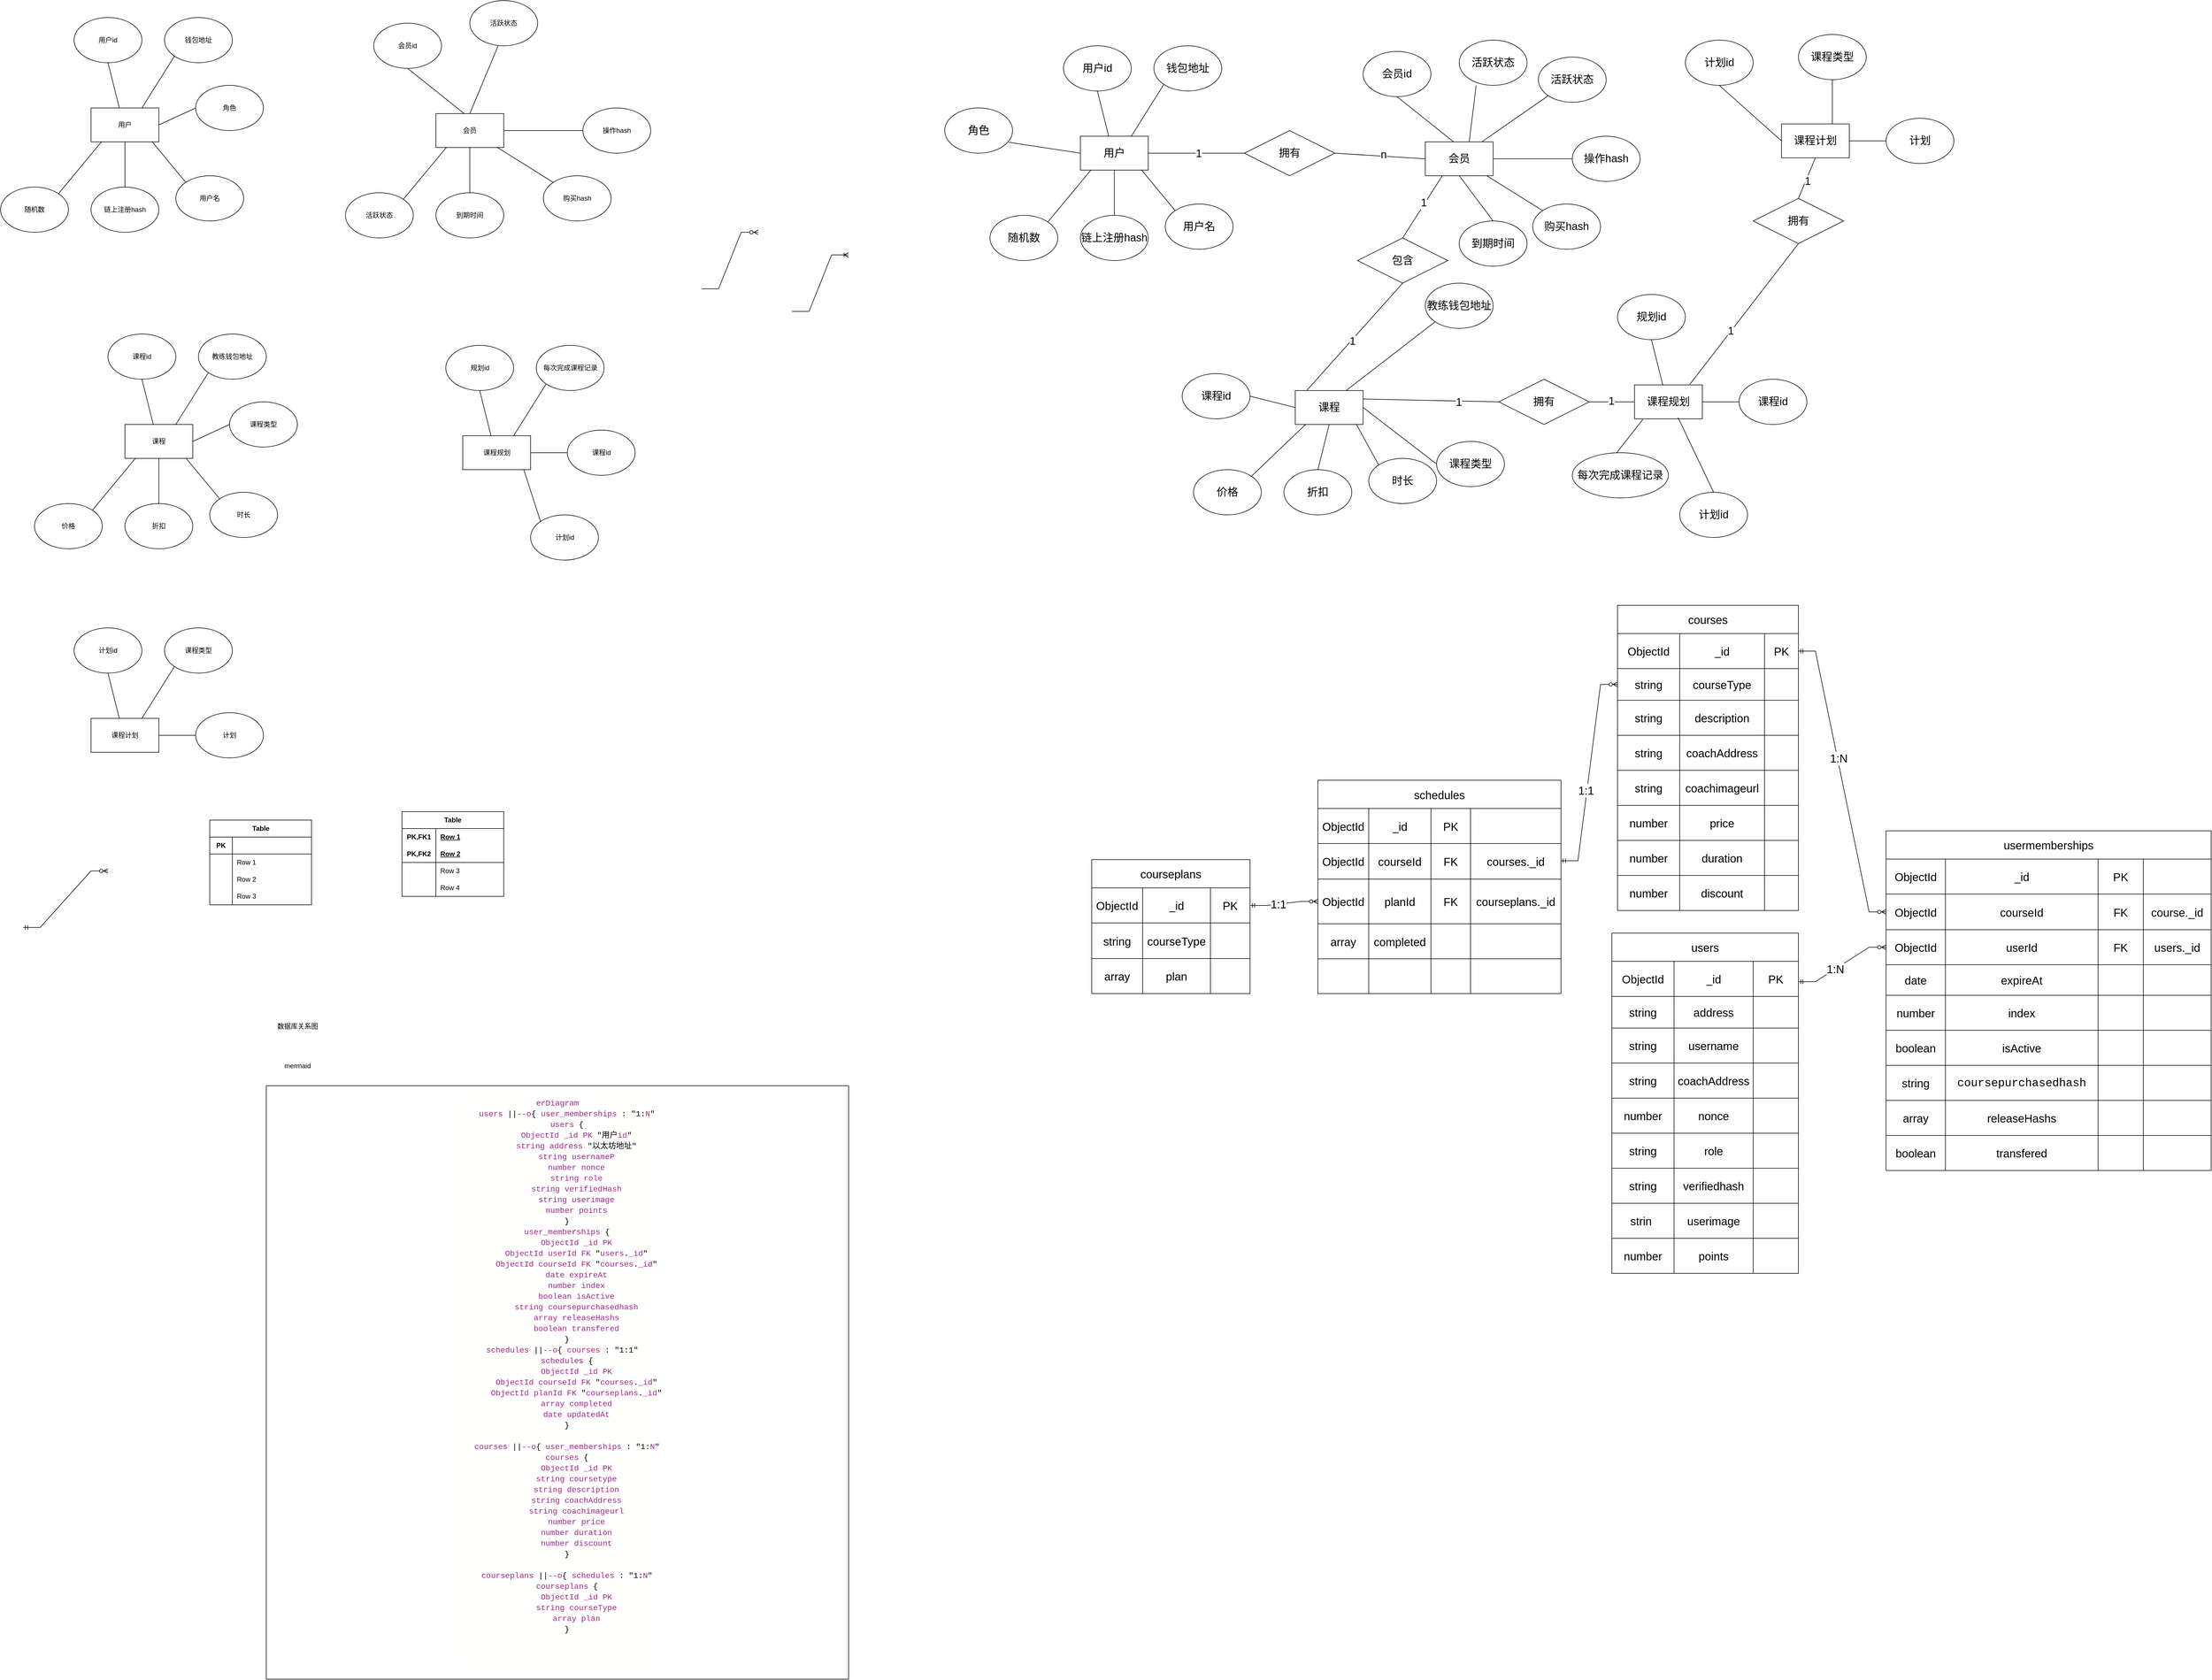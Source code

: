 <mxfile version="26.2.7">
  <diagram id="R2lEEEUBdFMjLlhIrx00" name="Page-1">
    <mxGraphModel dx="2280" dy="1178" grid="1" gridSize="10" guides="1" tooltips="1" connect="1" arrows="1" fold="1" page="1" pageScale="1" pageWidth="850" pageHeight="1100" math="0" shadow="0" extFonts="Permanent Marker^https://fonts.googleapis.com/css?family=Permanent+Marker">
      <root>
        <mxCell id="0" />
        <mxCell id="1" parent="0" />
        <mxCell id="HEfpb9QHLHgI1IoFtFjU-3" value="用户id" style="ellipse;whiteSpace=wrap;html=1;" vertex="1" parent="1">
          <mxGeometry x="150" y="180" width="120" height="80" as="geometry" />
        </mxCell>
        <mxCell id="HEfpb9QHLHgI1IoFtFjU-4" value="用户" style="rounded=0;whiteSpace=wrap;html=1;" vertex="1" parent="1">
          <mxGeometry x="180" y="340" width="120" height="60" as="geometry" />
        </mxCell>
        <mxCell id="HEfpb9QHLHgI1IoFtFjU-25" style="rounded=0;orthogonalLoop=1;jettySize=auto;html=1;exitX=0;exitY=1;exitDx=0;exitDy=0;entryX=0.75;entryY=0;entryDx=0;entryDy=0;endArrow=none;startFill=0;" edge="1" parent="1" source="HEfpb9QHLHgI1IoFtFjU-15" target="HEfpb9QHLHgI1IoFtFjU-4">
          <mxGeometry relative="1" as="geometry" />
        </mxCell>
        <mxCell id="HEfpb9QHLHgI1IoFtFjU-15" value="钱包地址" style="ellipse;whiteSpace=wrap;html=1;" vertex="1" parent="1">
          <mxGeometry x="310" y="180" width="120" height="80" as="geometry" />
        </mxCell>
        <mxCell id="HEfpb9QHLHgI1IoFtFjU-26" style="rounded=0;orthogonalLoop=1;jettySize=auto;html=1;exitX=0;exitY=0.5;exitDx=0;exitDy=0;entryX=1;entryY=0.5;entryDx=0;entryDy=0;endArrow=none;startFill=0;" edge="1" parent="1" source="HEfpb9QHLHgI1IoFtFjU-16" target="HEfpb9QHLHgI1IoFtFjU-4">
          <mxGeometry relative="1" as="geometry" />
        </mxCell>
        <mxCell id="HEfpb9QHLHgI1IoFtFjU-16" value="角色" style="ellipse;whiteSpace=wrap;html=1;" vertex="1" parent="1">
          <mxGeometry x="365" y="300" width="120" height="80" as="geometry" />
        </mxCell>
        <mxCell id="HEfpb9QHLHgI1IoFtFjU-18" value="用户名" style="ellipse;whiteSpace=wrap;html=1;" vertex="1" parent="1">
          <mxGeometry x="330" y="460" width="120" height="80" as="geometry" />
        </mxCell>
        <mxCell id="HEfpb9QHLHgI1IoFtFjU-28" style="rounded=0;orthogonalLoop=1;jettySize=auto;html=1;exitX=0.5;exitY=0;exitDx=0;exitDy=0;entryX=0.5;entryY=1;entryDx=0;entryDy=0;endArrow=none;startFill=0;" edge="1" parent="1" source="HEfpb9QHLHgI1IoFtFjU-19" target="HEfpb9QHLHgI1IoFtFjU-4">
          <mxGeometry relative="1" as="geometry" />
        </mxCell>
        <mxCell id="HEfpb9QHLHgI1IoFtFjU-19" value="链上注册hash" style="ellipse;whiteSpace=wrap;html=1;" vertex="1" parent="1">
          <mxGeometry x="180" y="480" width="120" height="80" as="geometry" />
        </mxCell>
        <mxCell id="HEfpb9QHLHgI1IoFtFjU-20" value="随机数" style="ellipse;whiteSpace=wrap;html=1;" vertex="1" parent="1">
          <mxGeometry x="20" y="480" width="120" height="80" as="geometry" />
        </mxCell>
        <mxCell id="HEfpb9QHLHgI1IoFtFjU-24" style="rounded=0;orthogonalLoop=1;jettySize=auto;html=1;exitX=0.5;exitY=1;exitDx=0;exitDy=0;entryX=0.417;entryY=0;entryDx=0;entryDy=0;entryPerimeter=0;endArrow=none;startFill=0;" edge="1" parent="1" source="HEfpb9QHLHgI1IoFtFjU-3" target="HEfpb9QHLHgI1IoFtFjU-4">
          <mxGeometry relative="1" as="geometry" />
        </mxCell>
        <mxCell id="HEfpb9QHLHgI1IoFtFjU-27" style="rounded=0;orthogonalLoop=1;jettySize=auto;html=1;exitX=0;exitY=0;exitDx=0;exitDy=0;entryX=0.898;entryY=0.988;entryDx=0;entryDy=0;entryPerimeter=0;endArrow=none;startFill=0;" edge="1" parent="1" source="HEfpb9QHLHgI1IoFtFjU-18" target="HEfpb9QHLHgI1IoFtFjU-4">
          <mxGeometry relative="1" as="geometry" />
        </mxCell>
        <mxCell id="HEfpb9QHLHgI1IoFtFjU-29" style="rounded=0;orthogonalLoop=1;jettySize=auto;html=1;exitX=1;exitY=0;exitDx=0;exitDy=0;entryX=0.157;entryY=0.992;entryDx=0;entryDy=0;entryPerimeter=0;endArrow=none;startFill=0;" edge="1" parent="1" source="HEfpb9QHLHgI1IoFtFjU-20" target="HEfpb9QHLHgI1IoFtFjU-4">
          <mxGeometry relative="1" as="geometry" />
        </mxCell>
        <mxCell id="HEfpb9QHLHgI1IoFtFjU-30" value="会员id" style="ellipse;whiteSpace=wrap;html=1;" vertex="1" parent="1">
          <mxGeometry x="680" y="190" width="120" height="80" as="geometry" />
        </mxCell>
        <mxCell id="HEfpb9QHLHgI1IoFtFjU-43" style="rounded=0;orthogonalLoop=1;jettySize=auto;html=1;exitX=0.5;exitY=0;exitDx=0;exitDy=0;endArrow=none;startFill=0;" edge="1" parent="1" source="HEfpb9QHLHgI1IoFtFjU-31">
          <mxGeometry relative="1" as="geometry">
            <mxPoint x="900" y="230" as="targetPoint" />
          </mxGeometry>
        </mxCell>
        <mxCell id="HEfpb9QHLHgI1IoFtFjU-31" value="会员" style="rounded=0;whiteSpace=wrap;html=1;" vertex="1" parent="1">
          <mxGeometry x="790" y="350" width="120" height="60" as="geometry" />
        </mxCell>
        <mxCell id="HEfpb9QHLHgI1IoFtFjU-36" value="购买hash" style="ellipse;whiteSpace=wrap;html=1;" vertex="1" parent="1">
          <mxGeometry x="980" y="460" width="120" height="80" as="geometry" />
        </mxCell>
        <mxCell id="HEfpb9QHLHgI1IoFtFjU-37" style="rounded=0;orthogonalLoop=1;jettySize=auto;html=1;exitX=0.5;exitY=0;exitDx=0;exitDy=0;entryX=0.5;entryY=1;entryDx=0;entryDy=0;endArrow=none;startFill=0;" edge="1" parent="1" source="HEfpb9QHLHgI1IoFtFjU-38" target="HEfpb9QHLHgI1IoFtFjU-31">
          <mxGeometry relative="1" as="geometry" />
        </mxCell>
        <mxCell id="HEfpb9QHLHgI1IoFtFjU-38" value="到期时间" style="ellipse;whiteSpace=wrap;html=1;" vertex="1" parent="1">
          <mxGeometry x="790" y="490" width="120" height="80" as="geometry" />
        </mxCell>
        <mxCell id="HEfpb9QHLHgI1IoFtFjU-39" value="活跃状态" style="ellipse;whiteSpace=wrap;html=1;" vertex="1" parent="1">
          <mxGeometry x="630" y="490" width="120" height="80" as="geometry" />
        </mxCell>
        <mxCell id="HEfpb9QHLHgI1IoFtFjU-40" style="rounded=0;orthogonalLoop=1;jettySize=auto;html=1;exitX=0.5;exitY=1;exitDx=0;exitDy=0;entryX=0.417;entryY=0;entryDx=0;entryDy=0;entryPerimeter=0;endArrow=none;startFill=0;" edge="1" parent="1" source="HEfpb9QHLHgI1IoFtFjU-30" target="HEfpb9QHLHgI1IoFtFjU-31">
          <mxGeometry relative="1" as="geometry" />
        </mxCell>
        <mxCell id="HEfpb9QHLHgI1IoFtFjU-41" style="rounded=0;orthogonalLoop=1;jettySize=auto;html=1;exitX=0;exitY=0;exitDx=0;exitDy=0;entryX=0.898;entryY=0.988;entryDx=0;entryDy=0;entryPerimeter=0;endArrow=none;startFill=0;" edge="1" parent="1" source="HEfpb9QHLHgI1IoFtFjU-36" target="HEfpb9QHLHgI1IoFtFjU-31">
          <mxGeometry relative="1" as="geometry" />
        </mxCell>
        <mxCell id="HEfpb9QHLHgI1IoFtFjU-42" style="rounded=0;orthogonalLoop=1;jettySize=auto;html=1;exitX=1;exitY=0;exitDx=0;exitDy=0;entryX=0.157;entryY=0.992;entryDx=0;entryDy=0;entryPerimeter=0;endArrow=none;startFill=0;" edge="1" parent="1" source="HEfpb9QHLHgI1IoFtFjU-39" target="HEfpb9QHLHgI1IoFtFjU-31">
          <mxGeometry relative="1" as="geometry" />
        </mxCell>
        <mxCell id="HEfpb9QHLHgI1IoFtFjU-44" value="活跃状态" style="ellipse;whiteSpace=wrap;html=1;" vertex="1" parent="1">
          <mxGeometry x="850" y="150" width="120" height="80" as="geometry" />
        </mxCell>
        <mxCell id="HEfpb9QHLHgI1IoFtFjU-47" style="rounded=0;orthogonalLoop=1;jettySize=auto;html=1;exitX=0;exitY=0.5;exitDx=0;exitDy=0;entryX=1;entryY=0.5;entryDx=0;entryDy=0;endArrow=none;startFill=0;" edge="1" parent="1" source="HEfpb9QHLHgI1IoFtFjU-48" target="HEfpb9QHLHgI1IoFtFjU-31">
          <mxGeometry relative="1" as="geometry">
            <mxPoint x="920" y="410" as="targetPoint" />
          </mxGeometry>
        </mxCell>
        <mxCell id="HEfpb9QHLHgI1IoFtFjU-48" value="操作hash" style="ellipse;whiteSpace=wrap;html=1;" vertex="1" parent="1">
          <mxGeometry x="1050" y="340" width="120" height="80" as="geometry" />
        </mxCell>
        <mxCell id="HEfpb9QHLHgI1IoFtFjU-49" value="课程id" style="ellipse;whiteSpace=wrap;html=1;" vertex="1" parent="1">
          <mxGeometry x="210" y="740" width="120" height="80" as="geometry" />
        </mxCell>
        <mxCell id="HEfpb9QHLHgI1IoFtFjU-50" value="课程" style="rounded=0;whiteSpace=wrap;html=1;" vertex="1" parent="1">
          <mxGeometry x="240" y="900" width="120" height="60" as="geometry" />
        </mxCell>
        <mxCell id="HEfpb9QHLHgI1IoFtFjU-51" style="rounded=0;orthogonalLoop=1;jettySize=auto;html=1;exitX=0;exitY=1;exitDx=0;exitDy=0;entryX=0.75;entryY=0;entryDx=0;entryDy=0;endArrow=none;startFill=0;" edge="1" parent="1" source="HEfpb9QHLHgI1IoFtFjU-52" target="HEfpb9QHLHgI1IoFtFjU-50">
          <mxGeometry relative="1" as="geometry" />
        </mxCell>
        <mxCell id="HEfpb9QHLHgI1IoFtFjU-52" value="教练钱包地址" style="ellipse;whiteSpace=wrap;html=1;" vertex="1" parent="1">
          <mxGeometry x="370" y="740" width="120" height="80" as="geometry" />
        </mxCell>
        <mxCell id="HEfpb9QHLHgI1IoFtFjU-53" style="rounded=0;orthogonalLoop=1;jettySize=auto;html=1;exitX=0;exitY=0.5;exitDx=0;exitDy=0;entryX=1;entryY=0.5;entryDx=0;entryDy=0;endArrow=none;startFill=0;" edge="1" parent="1" source="HEfpb9QHLHgI1IoFtFjU-54" target="HEfpb9QHLHgI1IoFtFjU-50">
          <mxGeometry relative="1" as="geometry" />
        </mxCell>
        <mxCell id="HEfpb9QHLHgI1IoFtFjU-54" value="课程类型" style="ellipse;whiteSpace=wrap;html=1;" vertex="1" parent="1">
          <mxGeometry x="425" y="860" width="120" height="80" as="geometry" />
        </mxCell>
        <mxCell id="HEfpb9QHLHgI1IoFtFjU-55" value="时长" style="ellipse;whiteSpace=wrap;html=1;" vertex="1" parent="1">
          <mxGeometry x="390" y="1020" width="120" height="80" as="geometry" />
        </mxCell>
        <mxCell id="HEfpb9QHLHgI1IoFtFjU-56" style="rounded=0;orthogonalLoop=1;jettySize=auto;html=1;exitX=0.5;exitY=0;exitDx=0;exitDy=0;entryX=0.5;entryY=1;entryDx=0;entryDy=0;endArrow=none;startFill=0;" edge="1" parent="1" source="HEfpb9QHLHgI1IoFtFjU-57" target="HEfpb9QHLHgI1IoFtFjU-50">
          <mxGeometry relative="1" as="geometry" />
        </mxCell>
        <mxCell id="HEfpb9QHLHgI1IoFtFjU-57" value="折扣" style="ellipse;whiteSpace=wrap;html=1;" vertex="1" parent="1">
          <mxGeometry x="240" y="1040" width="120" height="80" as="geometry" />
        </mxCell>
        <mxCell id="HEfpb9QHLHgI1IoFtFjU-58" value="价格" style="ellipse;whiteSpace=wrap;html=1;" vertex="1" parent="1">
          <mxGeometry x="80" y="1040" width="120" height="80" as="geometry" />
        </mxCell>
        <mxCell id="HEfpb9QHLHgI1IoFtFjU-59" style="rounded=0;orthogonalLoop=1;jettySize=auto;html=1;exitX=0.5;exitY=1;exitDx=0;exitDy=0;entryX=0.417;entryY=0;entryDx=0;entryDy=0;entryPerimeter=0;endArrow=none;startFill=0;" edge="1" parent="1" source="HEfpb9QHLHgI1IoFtFjU-49" target="HEfpb9QHLHgI1IoFtFjU-50">
          <mxGeometry relative="1" as="geometry" />
        </mxCell>
        <mxCell id="HEfpb9QHLHgI1IoFtFjU-60" style="rounded=0;orthogonalLoop=1;jettySize=auto;html=1;exitX=0;exitY=0;exitDx=0;exitDy=0;entryX=0.898;entryY=0.988;entryDx=0;entryDy=0;entryPerimeter=0;endArrow=none;startFill=0;" edge="1" parent="1" source="HEfpb9QHLHgI1IoFtFjU-55" target="HEfpb9QHLHgI1IoFtFjU-50">
          <mxGeometry relative="1" as="geometry" />
        </mxCell>
        <mxCell id="HEfpb9QHLHgI1IoFtFjU-61" style="rounded=0;orthogonalLoop=1;jettySize=auto;html=1;exitX=1;exitY=0;exitDx=0;exitDy=0;entryX=0.157;entryY=0.992;entryDx=0;entryDy=0;entryPerimeter=0;endArrow=none;startFill=0;" edge="1" parent="1" source="HEfpb9QHLHgI1IoFtFjU-58" target="HEfpb9QHLHgI1IoFtFjU-50">
          <mxGeometry relative="1" as="geometry" />
        </mxCell>
        <mxCell id="HEfpb9QHLHgI1IoFtFjU-101" value="用户id" style="ellipse;whiteSpace=wrap;html=1;fontSize=19;" vertex="1" parent="1">
          <mxGeometry x="1900" y="230" width="120" height="80" as="geometry" />
        </mxCell>
        <mxCell id="HEfpb9QHLHgI1IoFtFjU-141" style="rounded=0;orthogonalLoop=1;jettySize=auto;html=1;exitX=1;exitY=0.5;exitDx=0;exitDy=0;entryX=0;entryY=0.5;entryDx=0;entryDy=0;endArrow=none;startFill=0;fontSize=19;" edge="1" parent="1" source="HEfpb9QHLHgI1IoFtFjU-102" target="HEfpb9QHLHgI1IoFtFjU-140">
          <mxGeometry relative="1" as="geometry" />
        </mxCell>
        <mxCell id="HEfpb9QHLHgI1IoFtFjU-143" value="1" style="edgeLabel;html=1;align=center;verticalAlign=middle;resizable=0;points=[];fontSize=19;" vertex="1" connectable="0" parent="HEfpb9QHLHgI1IoFtFjU-141">
          <mxGeometry x="0.046" y="-1" relative="1" as="geometry">
            <mxPoint as="offset" />
          </mxGeometry>
        </mxCell>
        <mxCell id="HEfpb9QHLHgI1IoFtFjU-102" value="用户" style="rounded=0;whiteSpace=wrap;html=1;fontSize=19;" vertex="1" parent="1">
          <mxGeometry x="1930" y="390" width="120" height="60" as="geometry" />
        </mxCell>
        <mxCell id="HEfpb9QHLHgI1IoFtFjU-103" style="rounded=0;orthogonalLoop=1;jettySize=auto;html=1;exitX=0;exitY=1;exitDx=0;exitDy=0;entryX=0.75;entryY=0;entryDx=0;entryDy=0;endArrow=none;startFill=0;fontSize=19;" edge="1" parent="1" source="HEfpb9QHLHgI1IoFtFjU-104" target="HEfpb9QHLHgI1IoFtFjU-102">
          <mxGeometry relative="1" as="geometry" />
        </mxCell>
        <mxCell id="HEfpb9QHLHgI1IoFtFjU-104" value="钱包地址" style="ellipse;whiteSpace=wrap;html=1;fontSize=19;" vertex="1" parent="1">
          <mxGeometry x="2060" y="230" width="120" height="80" as="geometry" />
        </mxCell>
        <mxCell id="HEfpb9QHLHgI1IoFtFjU-105" style="rounded=0;orthogonalLoop=1;jettySize=auto;html=1;exitX=0.945;exitY=0.759;exitDx=0;exitDy=0;entryX=0;entryY=0.5;entryDx=0;entryDy=0;endArrow=none;startFill=0;exitPerimeter=0;fontSize=19;" edge="1" parent="1" source="HEfpb9QHLHgI1IoFtFjU-106" target="HEfpb9QHLHgI1IoFtFjU-102">
          <mxGeometry relative="1" as="geometry" />
        </mxCell>
        <mxCell id="HEfpb9QHLHgI1IoFtFjU-106" value="角色" style="ellipse;whiteSpace=wrap;html=1;fontSize=19;" vertex="1" parent="1">
          <mxGeometry x="1690" y="340" width="120" height="80" as="geometry" />
        </mxCell>
        <mxCell id="HEfpb9QHLHgI1IoFtFjU-107" value="用户名" style="ellipse;whiteSpace=wrap;html=1;fontSize=19;" vertex="1" parent="1">
          <mxGeometry x="2080" y="510" width="120" height="80" as="geometry" />
        </mxCell>
        <mxCell id="HEfpb9QHLHgI1IoFtFjU-108" style="rounded=0;orthogonalLoop=1;jettySize=auto;html=1;exitX=0.5;exitY=0;exitDx=0;exitDy=0;entryX=0.5;entryY=1;entryDx=0;entryDy=0;endArrow=none;startFill=0;fontSize=19;" edge="1" parent="1" source="HEfpb9QHLHgI1IoFtFjU-109" target="HEfpb9QHLHgI1IoFtFjU-102">
          <mxGeometry relative="1" as="geometry" />
        </mxCell>
        <mxCell id="HEfpb9QHLHgI1IoFtFjU-109" value="链上注册hash" style="ellipse;whiteSpace=wrap;html=1;fontSize=19;" vertex="1" parent="1">
          <mxGeometry x="1930" y="530" width="120" height="80" as="geometry" />
        </mxCell>
        <mxCell id="HEfpb9QHLHgI1IoFtFjU-110" value="随机数" style="ellipse;whiteSpace=wrap;html=1;fontSize=19;" vertex="1" parent="1">
          <mxGeometry x="1770" y="530" width="120" height="80" as="geometry" />
        </mxCell>
        <mxCell id="HEfpb9QHLHgI1IoFtFjU-111" style="rounded=0;orthogonalLoop=1;jettySize=auto;html=1;exitX=0.5;exitY=1;exitDx=0;exitDy=0;entryX=0.417;entryY=0;entryDx=0;entryDy=0;entryPerimeter=0;endArrow=none;startFill=0;fontSize=19;" edge="1" parent="1" source="HEfpb9QHLHgI1IoFtFjU-101" target="HEfpb9QHLHgI1IoFtFjU-102">
          <mxGeometry relative="1" as="geometry" />
        </mxCell>
        <mxCell id="HEfpb9QHLHgI1IoFtFjU-112" style="rounded=0;orthogonalLoop=1;jettySize=auto;html=1;exitX=0;exitY=0;exitDx=0;exitDy=0;entryX=0.898;entryY=0.988;entryDx=0;entryDy=0;entryPerimeter=0;endArrow=none;startFill=0;fontSize=19;" edge="1" parent="1" source="HEfpb9QHLHgI1IoFtFjU-107" target="HEfpb9QHLHgI1IoFtFjU-102">
          <mxGeometry relative="1" as="geometry" />
        </mxCell>
        <mxCell id="HEfpb9QHLHgI1IoFtFjU-113" style="rounded=0;orthogonalLoop=1;jettySize=auto;html=1;exitX=1;exitY=0;exitDx=0;exitDy=0;entryX=0.157;entryY=0.992;entryDx=0;entryDy=0;entryPerimeter=0;endArrow=none;startFill=0;fontSize=19;" edge="1" parent="1" source="HEfpb9QHLHgI1IoFtFjU-110" target="HEfpb9QHLHgI1IoFtFjU-102">
          <mxGeometry relative="1" as="geometry" />
        </mxCell>
        <mxCell id="HEfpb9QHLHgI1IoFtFjU-114" value="会员id" style="ellipse;whiteSpace=wrap;html=1;fontSize=19;" vertex="1" parent="1">
          <mxGeometry x="2430" y="240" width="120" height="80" as="geometry" />
        </mxCell>
        <mxCell id="HEfpb9QHLHgI1IoFtFjU-115" style="rounded=0;orthogonalLoop=1;jettySize=auto;html=1;exitX=0.646;exitY=0.025;exitDx=0;exitDy=0;endArrow=none;startFill=0;exitPerimeter=0;entryX=0.25;entryY=1;entryDx=0;entryDy=0;entryPerimeter=0;fontSize=19;" edge="1" parent="1" source="HEfpb9QHLHgI1IoFtFjU-116" target="HEfpb9QHLHgI1IoFtFjU-124">
          <mxGeometry relative="1" as="geometry">
            <mxPoint x="2650" y="280" as="targetPoint" />
          </mxGeometry>
        </mxCell>
        <mxCell id="HEfpb9QHLHgI1IoFtFjU-116" value="会员" style="rounded=0;whiteSpace=wrap;html=1;fontSize=19;" vertex="1" parent="1">
          <mxGeometry x="2540" y="400" width="120" height="60" as="geometry" />
        </mxCell>
        <mxCell id="HEfpb9QHLHgI1IoFtFjU-117" value="购买hash" style="ellipse;whiteSpace=wrap;html=1;fontSize=19;" vertex="1" parent="1">
          <mxGeometry x="2730" y="510" width="120" height="80" as="geometry" />
        </mxCell>
        <mxCell id="HEfpb9QHLHgI1IoFtFjU-118" style="rounded=0;orthogonalLoop=1;jettySize=auto;html=1;exitX=0.5;exitY=0;exitDx=0;exitDy=0;entryX=0.5;entryY=1;entryDx=0;entryDy=0;endArrow=none;startFill=0;fontSize=19;" edge="1" parent="1" source="HEfpb9QHLHgI1IoFtFjU-119" target="HEfpb9QHLHgI1IoFtFjU-116">
          <mxGeometry relative="1" as="geometry" />
        </mxCell>
        <mxCell id="HEfpb9QHLHgI1IoFtFjU-119" value="到期时间" style="ellipse;whiteSpace=wrap;html=1;fontSize=19;" vertex="1" parent="1">
          <mxGeometry x="2600" y="540" width="120" height="80" as="geometry" />
        </mxCell>
        <mxCell id="HEfpb9QHLHgI1IoFtFjU-120" value="活跃状态" style="ellipse;whiteSpace=wrap;html=1;fontSize=19;" vertex="1" parent="1">
          <mxGeometry x="2740" y="250" width="120" height="80" as="geometry" />
        </mxCell>
        <mxCell id="HEfpb9QHLHgI1IoFtFjU-121" style="rounded=0;orthogonalLoop=1;jettySize=auto;html=1;exitX=0.5;exitY=1;exitDx=0;exitDy=0;entryX=0.417;entryY=0;entryDx=0;entryDy=0;entryPerimeter=0;endArrow=none;startFill=0;fontSize=19;" edge="1" parent="1" source="HEfpb9QHLHgI1IoFtFjU-114" target="HEfpb9QHLHgI1IoFtFjU-116">
          <mxGeometry relative="1" as="geometry" />
        </mxCell>
        <mxCell id="HEfpb9QHLHgI1IoFtFjU-122" style="rounded=0;orthogonalLoop=1;jettySize=auto;html=1;exitX=0;exitY=0;exitDx=0;exitDy=0;entryX=0.898;entryY=0.988;entryDx=0;entryDy=0;entryPerimeter=0;endArrow=none;startFill=0;fontSize=19;" edge="1" parent="1" source="HEfpb9QHLHgI1IoFtFjU-117" target="HEfpb9QHLHgI1IoFtFjU-116">
          <mxGeometry relative="1" as="geometry" />
        </mxCell>
        <mxCell id="HEfpb9QHLHgI1IoFtFjU-123" style="rounded=0;orthogonalLoop=1;jettySize=auto;html=1;exitX=0;exitY=1;exitDx=0;exitDy=0;endArrow=none;startFill=0;fontSize=19;" edge="1" parent="1" source="HEfpb9QHLHgI1IoFtFjU-120">
          <mxGeometry relative="1" as="geometry">
            <mxPoint x="2640" y="400" as="targetPoint" />
          </mxGeometry>
        </mxCell>
        <mxCell id="HEfpb9QHLHgI1IoFtFjU-124" value="活跃状态" style="ellipse;whiteSpace=wrap;html=1;fontSize=19;" vertex="1" parent="1">
          <mxGeometry x="2600" y="220" width="120" height="80" as="geometry" />
        </mxCell>
        <mxCell id="HEfpb9QHLHgI1IoFtFjU-125" style="rounded=0;orthogonalLoop=1;jettySize=auto;html=1;exitX=0;exitY=0.5;exitDx=0;exitDy=0;entryX=1;entryY=0.5;entryDx=0;entryDy=0;endArrow=none;startFill=0;fontSize=19;" edge="1" parent="1" source="HEfpb9QHLHgI1IoFtFjU-126" target="HEfpb9QHLHgI1IoFtFjU-116">
          <mxGeometry relative="1" as="geometry">
            <mxPoint x="2670" y="460" as="targetPoint" />
          </mxGeometry>
        </mxCell>
        <mxCell id="HEfpb9QHLHgI1IoFtFjU-126" value="操作hash" style="ellipse;whiteSpace=wrap;html=1;fontSize=19;" vertex="1" parent="1">
          <mxGeometry x="2800" y="390" width="120" height="80" as="geometry" />
        </mxCell>
        <mxCell id="HEfpb9QHLHgI1IoFtFjU-127" value="课程id" style="ellipse;whiteSpace=wrap;html=1;fontSize=19;" vertex="1" parent="1">
          <mxGeometry x="2110" y="810" width="120" height="80" as="geometry" />
        </mxCell>
        <mxCell id="HEfpb9QHLHgI1IoFtFjU-186" style="rounded=0;orthogonalLoop=1;jettySize=auto;html=1;exitX=1;exitY=0.25;exitDx=0;exitDy=0;entryX=0;entryY=0.5;entryDx=0;entryDy=0;endArrow=none;startFill=0;fontSize=19;" edge="1" parent="1" source="HEfpb9QHLHgI1IoFtFjU-128" target="HEfpb9QHLHgI1IoFtFjU-187">
          <mxGeometry relative="1" as="geometry">
            <mxPoint x="2590" y="855" as="targetPoint" />
          </mxGeometry>
        </mxCell>
        <mxCell id="HEfpb9QHLHgI1IoFtFjU-196" value="1" style="edgeLabel;html=1;align=center;verticalAlign=middle;resizable=0;points=[];fontSize=19;" vertex="1" connectable="0" parent="HEfpb9QHLHgI1IoFtFjU-186">
          <mxGeometry x="0.405" y="-2" relative="1" as="geometry">
            <mxPoint as="offset" />
          </mxGeometry>
        </mxCell>
        <mxCell id="HEfpb9QHLHgI1IoFtFjU-128" value="课程" style="rounded=0;whiteSpace=wrap;html=1;fontSize=19;" vertex="1" parent="1">
          <mxGeometry x="2310" y="840" width="120" height="60" as="geometry" />
        </mxCell>
        <mxCell id="HEfpb9QHLHgI1IoFtFjU-129" style="rounded=0;orthogonalLoop=1;jettySize=auto;html=1;exitX=0;exitY=1;exitDx=0;exitDy=0;entryX=0.75;entryY=0;entryDx=0;entryDy=0;endArrow=none;startFill=0;fontSize=19;" edge="1" parent="1" source="HEfpb9QHLHgI1IoFtFjU-130" target="HEfpb9QHLHgI1IoFtFjU-128">
          <mxGeometry relative="1" as="geometry" />
        </mxCell>
        <mxCell id="HEfpb9QHLHgI1IoFtFjU-130" value="教练钱包地址" style="ellipse;whiteSpace=wrap;html=1;fontSize=19;" vertex="1" parent="1">
          <mxGeometry x="2540" y="650" width="120" height="80" as="geometry" />
        </mxCell>
        <mxCell id="HEfpb9QHLHgI1IoFtFjU-131" style="rounded=0;orthogonalLoop=1;jettySize=auto;html=1;exitX=0;exitY=0.5;exitDx=0;exitDy=0;entryX=1;entryY=0.5;entryDx=0;entryDy=0;endArrow=none;startFill=0;fontSize=19;" edge="1" parent="1" source="HEfpb9QHLHgI1IoFtFjU-132" target="HEfpb9QHLHgI1IoFtFjU-128">
          <mxGeometry relative="1" as="geometry" />
        </mxCell>
        <mxCell id="HEfpb9QHLHgI1IoFtFjU-132" value="课程类型" style="ellipse;whiteSpace=wrap;html=1;fontSize=19;" vertex="1" parent="1">
          <mxGeometry x="2560" y="930" width="120" height="80" as="geometry" />
        </mxCell>
        <mxCell id="HEfpb9QHLHgI1IoFtFjU-133" value="时长" style="ellipse;whiteSpace=wrap;html=1;fontSize=19;" vertex="1" parent="1">
          <mxGeometry x="2440" y="960" width="120" height="80" as="geometry" />
        </mxCell>
        <mxCell id="HEfpb9QHLHgI1IoFtFjU-134" style="rounded=0;orthogonalLoop=1;jettySize=auto;html=1;exitX=0.5;exitY=0;exitDx=0;exitDy=0;entryX=0.5;entryY=1;entryDx=0;entryDy=0;endArrow=none;startFill=0;fontSize=19;" edge="1" parent="1" source="HEfpb9QHLHgI1IoFtFjU-135" target="HEfpb9QHLHgI1IoFtFjU-128">
          <mxGeometry relative="1" as="geometry" />
        </mxCell>
        <mxCell id="HEfpb9QHLHgI1IoFtFjU-135" value="折扣" style="ellipse;whiteSpace=wrap;html=1;fontSize=19;" vertex="1" parent="1">
          <mxGeometry x="2290" y="980" width="120" height="80" as="geometry" />
        </mxCell>
        <mxCell id="HEfpb9QHLHgI1IoFtFjU-136" value="价格" style="ellipse;whiteSpace=wrap;html=1;fontSize=19;" vertex="1" parent="1">
          <mxGeometry x="2130" y="980" width="120" height="80" as="geometry" />
        </mxCell>
        <mxCell id="HEfpb9QHLHgI1IoFtFjU-137" style="rounded=0;orthogonalLoop=1;jettySize=auto;html=1;exitX=1;exitY=0.5;exitDx=0;exitDy=0;entryX=0;entryY=0.5;entryDx=0;entryDy=0;endArrow=none;startFill=0;fontSize=19;" edge="1" parent="1" source="HEfpb9QHLHgI1IoFtFjU-127" target="HEfpb9QHLHgI1IoFtFjU-128">
          <mxGeometry relative="1" as="geometry" />
        </mxCell>
        <mxCell id="HEfpb9QHLHgI1IoFtFjU-138" style="rounded=0;orthogonalLoop=1;jettySize=auto;html=1;exitX=0;exitY=0;exitDx=0;exitDy=0;entryX=0.898;entryY=0.988;entryDx=0;entryDy=0;entryPerimeter=0;endArrow=none;startFill=0;fontSize=19;" edge="1" parent="1" source="HEfpb9QHLHgI1IoFtFjU-133" target="HEfpb9QHLHgI1IoFtFjU-128">
          <mxGeometry relative="1" as="geometry" />
        </mxCell>
        <mxCell id="HEfpb9QHLHgI1IoFtFjU-139" style="rounded=0;orthogonalLoop=1;jettySize=auto;html=1;exitX=1;exitY=0;exitDx=0;exitDy=0;entryX=0.157;entryY=0.992;entryDx=0;entryDy=0;entryPerimeter=0;endArrow=none;startFill=0;fontSize=19;" edge="1" parent="1" source="HEfpb9QHLHgI1IoFtFjU-136" target="HEfpb9QHLHgI1IoFtFjU-128">
          <mxGeometry relative="1" as="geometry" />
        </mxCell>
        <mxCell id="HEfpb9QHLHgI1IoFtFjU-142" style="rounded=0;orthogonalLoop=1;jettySize=auto;html=1;exitX=1;exitY=0.5;exitDx=0;exitDy=0;entryX=0;entryY=0.5;entryDx=0;entryDy=0;endArrow=none;startFill=0;fontSize=19;" edge="1" parent="1" source="HEfpb9QHLHgI1IoFtFjU-140" target="HEfpb9QHLHgI1IoFtFjU-116">
          <mxGeometry relative="1" as="geometry" />
        </mxCell>
        <mxCell id="HEfpb9QHLHgI1IoFtFjU-144" value="n" style="edgeLabel;html=1;align=center;verticalAlign=middle;resizable=0;points=[];fontSize=19;" vertex="1" connectable="0" parent="HEfpb9QHLHgI1IoFtFjU-142">
          <mxGeometry x="0.067" y="3" relative="1" as="geometry">
            <mxPoint as="offset" />
          </mxGeometry>
        </mxCell>
        <mxCell id="HEfpb9QHLHgI1IoFtFjU-140" value="拥有" style="rhombus;whiteSpace=wrap;html=1;fontSize=19;" vertex="1" parent="1">
          <mxGeometry x="2220" y="380" width="160" height="80" as="geometry" />
        </mxCell>
        <mxCell id="HEfpb9QHLHgI1IoFtFjU-145" style="rounded=0;orthogonalLoop=1;jettySize=auto;html=1;exitX=0.5;exitY=1;exitDx=0;exitDy=0;entryX=0.177;entryY=-0.018;entryDx=0;entryDy=0;entryPerimeter=0;endArrow=none;startFill=0;fontSize=19;" edge="1" parent="1" source="HEfpb9QHLHgI1IoFtFjU-146" target="HEfpb9QHLHgI1IoFtFjU-128">
          <mxGeometry relative="1" as="geometry" />
        </mxCell>
        <mxCell id="HEfpb9QHLHgI1IoFtFjU-148" value="1" style="edgeLabel;html=1;align=center;verticalAlign=middle;resizable=0;points=[];fontSize=19;" vertex="1" connectable="0" parent="HEfpb9QHLHgI1IoFtFjU-145">
          <mxGeometry x="0.077" y="2" relative="1" as="geometry">
            <mxPoint as="offset" />
          </mxGeometry>
        </mxCell>
        <mxCell id="HEfpb9QHLHgI1IoFtFjU-147" value="" style="rounded=0;orthogonalLoop=1;jettySize=auto;html=1;exitX=0.25;exitY=1;exitDx=0;exitDy=0;entryX=0.5;entryY=0;entryDx=0;entryDy=0;endArrow=none;startFill=0;fontSize=19;" edge="1" parent="1" source="HEfpb9QHLHgI1IoFtFjU-116" target="HEfpb9QHLHgI1IoFtFjU-146">
          <mxGeometry relative="1" as="geometry">
            <mxPoint x="2570" y="460" as="sourcePoint" />
            <mxPoint x="2431" y="829" as="targetPoint" />
          </mxGeometry>
        </mxCell>
        <mxCell id="HEfpb9QHLHgI1IoFtFjU-149" value="1" style="edgeLabel;html=1;align=center;verticalAlign=middle;resizable=0;points=[];fontSize=19;" vertex="1" connectable="0" parent="HEfpb9QHLHgI1IoFtFjU-147">
          <mxGeometry x="-0.107" y="-2" relative="1" as="geometry">
            <mxPoint as="offset" />
          </mxGeometry>
        </mxCell>
        <mxCell id="HEfpb9QHLHgI1IoFtFjU-146" value="包含" style="rhombus;whiteSpace=wrap;html=1;fontSize=19;" vertex="1" parent="1">
          <mxGeometry x="2420" y="570" width="160" height="80" as="geometry" />
        </mxCell>
        <mxCell id="HEfpb9QHLHgI1IoFtFjU-155" value="规划id" style="ellipse;whiteSpace=wrap;html=1;" vertex="1" parent="1">
          <mxGeometry x="807.5" y="760" width="120" height="80" as="geometry" />
        </mxCell>
        <mxCell id="HEfpb9QHLHgI1IoFtFjU-156" value="课程规划" style="rounded=0;whiteSpace=wrap;html=1;" vertex="1" parent="1">
          <mxGeometry x="837.5" y="920" width="120" height="60" as="geometry" />
        </mxCell>
        <mxCell id="HEfpb9QHLHgI1IoFtFjU-157" style="rounded=0;orthogonalLoop=1;jettySize=auto;html=1;exitX=0;exitY=1;exitDx=0;exitDy=0;entryX=0.75;entryY=0;entryDx=0;entryDy=0;endArrow=none;startFill=0;" edge="1" parent="1" source="HEfpb9QHLHgI1IoFtFjU-158" target="HEfpb9QHLHgI1IoFtFjU-156">
          <mxGeometry relative="1" as="geometry" />
        </mxCell>
        <mxCell id="HEfpb9QHLHgI1IoFtFjU-158" value="每次完成课程记录" style="ellipse;whiteSpace=wrap;html=1;" vertex="1" parent="1">
          <mxGeometry x="967.5" y="760" width="120" height="80" as="geometry" />
        </mxCell>
        <mxCell id="HEfpb9QHLHgI1IoFtFjU-159" style="rounded=0;orthogonalLoop=1;jettySize=auto;html=1;exitX=0;exitY=0.5;exitDx=0;exitDy=0;entryX=1;entryY=0.5;entryDx=0;entryDy=0;endArrow=none;startFill=0;" edge="1" parent="1" source="HEfpb9QHLHgI1IoFtFjU-160" target="HEfpb9QHLHgI1IoFtFjU-156">
          <mxGeometry relative="1" as="geometry" />
        </mxCell>
        <mxCell id="HEfpb9QHLHgI1IoFtFjU-160" value="课程id" style="ellipse;whiteSpace=wrap;html=1;" vertex="1" parent="1">
          <mxGeometry x="1022.5" y="910" width="120" height="80" as="geometry" />
        </mxCell>
        <mxCell id="HEfpb9QHLHgI1IoFtFjU-161" value="计划id" style="ellipse;whiteSpace=wrap;html=1;" vertex="1" parent="1">
          <mxGeometry x="957.5" y="1060" width="120" height="80" as="geometry" />
        </mxCell>
        <mxCell id="HEfpb9QHLHgI1IoFtFjU-165" style="rounded=0;orthogonalLoop=1;jettySize=auto;html=1;exitX=0.5;exitY=1;exitDx=0;exitDy=0;entryX=0.417;entryY=0;entryDx=0;entryDy=0;entryPerimeter=0;endArrow=none;startFill=0;" edge="1" parent="1" source="HEfpb9QHLHgI1IoFtFjU-155" target="HEfpb9QHLHgI1IoFtFjU-156">
          <mxGeometry relative="1" as="geometry" />
        </mxCell>
        <mxCell id="HEfpb9QHLHgI1IoFtFjU-166" style="rounded=0;orthogonalLoop=1;jettySize=auto;html=1;exitX=0;exitY=0;exitDx=0;exitDy=0;entryX=0.898;entryY=0.988;entryDx=0;entryDy=0;entryPerimeter=0;endArrow=none;startFill=0;" edge="1" parent="1" source="HEfpb9QHLHgI1IoFtFjU-161" target="HEfpb9QHLHgI1IoFtFjU-156">
          <mxGeometry relative="1" as="geometry" />
        </mxCell>
        <mxCell id="HEfpb9QHLHgI1IoFtFjU-168" value="计划id" style="ellipse;whiteSpace=wrap;html=1;" vertex="1" parent="1">
          <mxGeometry x="150" y="1260" width="120" height="80" as="geometry" />
        </mxCell>
        <mxCell id="HEfpb9QHLHgI1IoFtFjU-169" value="课程计划" style="rounded=0;whiteSpace=wrap;html=1;" vertex="1" parent="1">
          <mxGeometry x="180" y="1420" width="120" height="60" as="geometry" />
        </mxCell>
        <mxCell id="HEfpb9QHLHgI1IoFtFjU-170" style="rounded=0;orthogonalLoop=1;jettySize=auto;html=1;exitX=0;exitY=1;exitDx=0;exitDy=0;entryX=0.75;entryY=0;entryDx=0;entryDy=0;endArrow=none;startFill=0;" edge="1" parent="1" source="HEfpb9QHLHgI1IoFtFjU-171" target="HEfpb9QHLHgI1IoFtFjU-169">
          <mxGeometry relative="1" as="geometry" />
        </mxCell>
        <mxCell id="HEfpb9QHLHgI1IoFtFjU-171" value="课程类型" style="ellipse;whiteSpace=wrap;html=1;" vertex="1" parent="1">
          <mxGeometry x="310" y="1260" width="120" height="80" as="geometry" />
        </mxCell>
        <mxCell id="HEfpb9QHLHgI1IoFtFjU-172" style="rounded=0;orthogonalLoop=1;jettySize=auto;html=1;exitX=0;exitY=0.5;exitDx=0;exitDy=0;entryX=1;entryY=0.5;entryDx=0;entryDy=0;endArrow=none;startFill=0;" edge="1" parent="1" source="HEfpb9QHLHgI1IoFtFjU-173" target="HEfpb9QHLHgI1IoFtFjU-169">
          <mxGeometry relative="1" as="geometry" />
        </mxCell>
        <mxCell id="HEfpb9QHLHgI1IoFtFjU-173" value="计划" style="ellipse;whiteSpace=wrap;html=1;" vertex="1" parent="1">
          <mxGeometry x="365" y="1410" width="120" height="80" as="geometry" />
        </mxCell>
        <mxCell id="HEfpb9QHLHgI1IoFtFjU-175" style="rounded=0;orthogonalLoop=1;jettySize=auto;html=1;exitX=0.5;exitY=1;exitDx=0;exitDy=0;entryX=0.417;entryY=0;entryDx=0;entryDy=0;entryPerimeter=0;endArrow=none;startFill=0;" edge="1" parent="1" source="HEfpb9QHLHgI1IoFtFjU-168" target="HEfpb9QHLHgI1IoFtFjU-169">
          <mxGeometry relative="1" as="geometry" />
        </mxCell>
        <mxCell id="HEfpb9QHLHgI1IoFtFjU-177" value="规划id" style="ellipse;whiteSpace=wrap;html=1;fontSize=19;" vertex="1" parent="1">
          <mxGeometry x="2880" y="670" width="120" height="80" as="geometry" />
        </mxCell>
        <mxCell id="HEfpb9QHLHgI1IoFtFjU-199" style="rounded=0;orthogonalLoop=1;jettySize=auto;html=1;entryX=0.5;entryY=1;entryDx=0;entryDy=0;endArrow=none;startFill=0;fontSize=19;exitX=0.817;exitY=-0.018;exitDx=0;exitDy=0;exitPerimeter=0;" edge="1" parent="1" source="HEfpb9QHLHgI1IoFtFjU-178" target="HEfpb9QHLHgI1IoFtFjU-198">
          <mxGeometry relative="1" as="geometry">
            <mxPoint x="3020" y="820" as="sourcePoint" />
          </mxGeometry>
        </mxCell>
        <mxCell id="HEfpb9QHLHgI1IoFtFjU-201" value="1" style="edgeLabel;html=1;align=center;verticalAlign=middle;resizable=0;points=[];fontSize=19;" vertex="1" connectable="0" parent="HEfpb9QHLHgI1IoFtFjU-199">
          <mxGeometry x="-0.245" y="1" relative="1" as="geometry">
            <mxPoint as="offset" />
          </mxGeometry>
        </mxCell>
        <mxCell id="HEfpb9QHLHgI1IoFtFjU-178" value="课程规划" style="rounded=0;whiteSpace=wrap;html=1;fontSize=19;" vertex="1" parent="1">
          <mxGeometry x="2910" y="830" width="120" height="60" as="geometry" />
        </mxCell>
        <mxCell id="HEfpb9QHLHgI1IoFtFjU-179" style="rounded=0;orthogonalLoop=1;jettySize=auto;html=1;exitX=0;exitY=1;exitDx=0;exitDy=0;entryX=0.124;entryY=1.017;entryDx=0;entryDy=0;endArrow=none;startFill=0;fontSize=19;entryPerimeter=0;" edge="1" parent="1" source="HEfpb9QHLHgI1IoFtFjU-180" target="HEfpb9QHLHgI1IoFtFjU-178">
          <mxGeometry relative="1" as="geometry" />
        </mxCell>
        <mxCell id="HEfpb9QHLHgI1IoFtFjU-180" value="每次完成课程记录" style="ellipse;whiteSpace=wrap;html=1;fontSize=19;" vertex="1" parent="1">
          <mxGeometry x="2800" y="950" width="170" height="80" as="geometry" />
        </mxCell>
        <mxCell id="HEfpb9QHLHgI1IoFtFjU-181" style="rounded=0;orthogonalLoop=1;jettySize=auto;html=1;exitX=0;exitY=0.5;exitDx=0;exitDy=0;entryX=1;entryY=0.5;entryDx=0;entryDy=0;endArrow=none;startFill=0;fontSize=19;" edge="1" parent="1" source="HEfpb9QHLHgI1IoFtFjU-182" target="HEfpb9QHLHgI1IoFtFjU-178">
          <mxGeometry relative="1" as="geometry" />
        </mxCell>
        <mxCell id="HEfpb9QHLHgI1IoFtFjU-182" value="课程id" style="ellipse;whiteSpace=wrap;html=1;fontSize=19;" vertex="1" parent="1">
          <mxGeometry x="3095" y="820" width="120" height="80" as="geometry" />
        </mxCell>
        <mxCell id="HEfpb9QHLHgI1IoFtFjU-183" value="计划id" style="ellipse;whiteSpace=wrap;html=1;fontSize=19;" vertex="1" parent="1">
          <mxGeometry x="2990" y="1020" width="120" height="80" as="geometry" />
        </mxCell>
        <mxCell id="HEfpb9QHLHgI1IoFtFjU-184" style="rounded=0;orthogonalLoop=1;jettySize=auto;html=1;exitX=0.5;exitY=1;exitDx=0;exitDy=0;entryX=0.417;entryY=0;entryDx=0;entryDy=0;entryPerimeter=0;endArrow=none;startFill=0;fontSize=19;" edge="1" parent="1" source="HEfpb9QHLHgI1IoFtFjU-177" target="HEfpb9QHLHgI1IoFtFjU-178">
          <mxGeometry relative="1" as="geometry" />
        </mxCell>
        <mxCell id="HEfpb9QHLHgI1IoFtFjU-185" style="rounded=0;orthogonalLoop=1;jettySize=auto;html=1;exitX=0.5;exitY=0;exitDx=0;exitDy=0;entryX=0.642;entryY=0.964;entryDx=0;entryDy=0;endArrow=none;startFill=0;fontSize=19;entryPerimeter=0;" edge="1" parent="1" source="HEfpb9QHLHgI1IoFtFjU-183" target="HEfpb9QHLHgI1IoFtFjU-178">
          <mxGeometry relative="1" as="geometry" />
        </mxCell>
        <mxCell id="HEfpb9QHLHgI1IoFtFjU-188" style="rounded=0;orthogonalLoop=1;jettySize=auto;html=1;exitX=1;exitY=0.5;exitDx=0;exitDy=0;entryX=0;entryY=0.5;entryDx=0;entryDy=0;endArrow=none;startFill=0;fontSize=19;" edge="1" parent="1" source="HEfpb9QHLHgI1IoFtFjU-187" target="HEfpb9QHLHgI1IoFtFjU-178">
          <mxGeometry relative="1" as="geometry" />
        </mxCell>
        <mxCell id="HEfpb9QHLHgI1IoFtFjU-197" value="1" style="edgeLabel;html=1;align=center;verticalAlign=middle;resizable=0;points=[];fontSize=19;" vertex="1" connectable="0" parent="HEfpb9QHLHgI1IoFtFjU-188">
          <mxGeometry x="-0.022" y="1" relative="1" as="geometry">
            <mxPoint as="offset" />
          </mxGeometry>
        </mxCell>
        <mxCell id="HEfpb9QHLHgI1IoFtFjU-187" value="拥有" style="rhombus;whiteSpace=wrap;html=1;fontSize=19;" vertex="1" parent="1">
          <mxGeometry x="2670" y="820" width="160" height="80" as="geometry" />
        </mxCell>
        <mxCell id="HEfpb9QHLHgI1IoFtFjU-189" value="计划id" style="ellipse;whiteSpace=wrap;html=1;fontSize=19;" vertex="1" parent="1">
          <mxGeometry x="3000" y="220.0" width="120" height="80" as="geometry" />
        </mxCell>
        <mxCell id="HEfpb9QHLHgI1IoFtFjU-190" value="课程计划" style="rounded=0;whiteSpace=wrap;html=1;fontSize=19;" vertex="1" parent="1">
          <mxGeometry x="3170" y="368.27" width="120" height="60" as="geometry" />
        </mxCell>
        <mxCell id="HEfpb9QHLHgI1IoFtFjU-191" style="rounded=0;orthogonalLoop=1;jettySize=auto;html=1;exitX=0.5;exitY=1;exitDx=0;exitDy=0;entryX=0.75;entryY=0;entryDx=0;entryDy=0;endArrow=none;startFill=0;fontSize=19;" edge="1" parent="1" source="HEfpb9QHLHgI1IoFtFjU-192" target="HEfpb9QHLHgI1IoFtFjU-190">
          <mxGeometry relative="1" as="geometry" />
        </mxCell>
        <mxCell id="HEfpb9QHLHgI1IoFtFjU-192" value="课程类型" style="ellipse;whiteSpace=wrap;html=1;fontSize=19;" vertex="1" parent="1">
          <mxGeometry x="3200" y="210.0" width="120" height="80" as="geometry" />
        </mxCell>
        <mxCell id="HEfpb9QHLHgI1IoFtFjU-193" style="rounded=0;orthogonalLoop=1;jettySize=auto;html=1;exitX=0;exitY=0.5;exitDx=0;exitDy=0;entryX=1;entryY=0.5;entryDx=0;entryDy=0;endArrow=none;startFill=0;fontSize=19;" edge="1" parent="1" source="HEfpb9QHLHgI1IoFtFjU-194" target="HEfpb9QHLHgI1IoFtFjU-190">
          <mxGeometry relative="1" as="geometry" />
        </mxCell>
        <mxCell id="HEfpb9QHLHgI1IoFtFjU-194" value="计划" style="ellipse;whiteSpace=wrap;html=1;fontSize=19;" vertex="1" parent="1">
          <mxGeometry x="3355" y="358.27" width="120" height="80" as="geometry" />
        </mxCell>
        <mxCell id="HEfpb9QHLHgI1IoFtFjU-195" style="rounded=0;orthogonalLoop=1;jettySize=auto;html=1;exitX=0.5;exitY=1;exitDx=0;exitDy=0;entryX=0;entryY=0.5;entryDx=0;entryDy=0;endArrow=none;startFill=0;fontSize=19;" edge="1" parent="1" source="HEfpb9QHLHgI1IoFtFjU-189" target="HEfpb9QHLHgI1IoFtFjU-190">
          <mxGeometry relative="1" as="geometry" />
        </mxCell>
        <mxCell id="HEfpb9QHLHgI1IoFtFjU-198" value="拥有" style="rhombus;whiteSpace=wrap;html=1;fontSize=19;" vertex="1" parent="1">
          <mxGeometry x="3120" y="500" width="160" height="80" as="geometry" />
        </mxCell>
        <mxCell id="HEfpb9QHLHgI1IoFtFjU-200" style="rounded=0;orthogonalLoop=1;jettySize=auto;html=1;exitX=0.5;exitY=0;exitDx=0;exitDy=0;entryX=0.5;entryY=1;entryDx=0;entryDy=0;endArrow=none;startFill=0;fontSize=19;" edge="1" parent="1" source="HEfpb9QHLHgI1IoFtFjU-198" target="HEfpb9QHLHgI1IoFtFjU-190">
          <mxGeometry relative="1" as="geometry" />
        </mxCell>
        <mxCell id="HEfpb9QHLHgI1IoFtFjU-202" value="1" style="edgeLabel;html=1;align=center;verticalAlign=middle;resizable=0;points=[];fontSize=19;" vertex="1" connectable="0" parent="HEfpb9QHLHgI1IoFtFjU-200">
          <mxGeometry x="-0.115" y="-3" relative="1" as="geometry">
            <mxPoint as="offset" />
          </mxGeometry>
        </mxCell>
        <mxCell id="HEfpb9QHLHgI1IoFtFjU-203" value="" style="edgeStyle=entityRelationEdgeStyle;fontSize=12;html=1;endArrow=ERzeroToMany;endFill=1;rounded=0;" edge="1" parent="1">
          <mxGeometry width="100" height="100" relative="1" as="geometry">
            <mxPoint x="1260" y="660" as="sourcePoint" />
            <mxPoint x="1360" y="560" as="targetPoint" />
          </mxGeometry>
        </mxCell>
        <mxCell id="HEfpb9QHLHgI1IoFtFjU-204" value="" style="edgeStyle=entityRelationEdgeStyle;fontSize=12;html=1;endArrow=ERoneToMany;rounded=0;" edge="1" parent="1">
          <mxGeometry width="100" height="100" relative="1" as="geometry">
            <mxPoint x="1420" y="700" as="sourcePoint" />
            <mxPoint x="1520" y="600" as="targetPoint" />
          </mxGeometry>
        </mxCell>
        <mxCell id="HEfpb9QHLHgI1IoFtFjU-220" value="mermaid" style="text;html=1;align=center;verticalAlign=middle;resizable=0;points=[];autosize=1;strokeColor=none;fillColor=none;" vertex="1" parent="1">
          <mxGeometry x="510" y="2020" width="70" height="30" as="geometry" />
        </mxCell>
        <mxCell id="HEfpb9QHLHgI1IoFtFjU-222" value="&lt;div style=&quot;background-color: rgb(255, 255, 254); font-family: Consolas, &amp;quot;Courier New&amp;quot;, monospace; font-size: 14px; line-height: 19px; white-space: pre;&quot;&gt;&lt;div&gt;&lt;span style=&quot;color: #a22889;&quot;&gt;erDiagram&lt;/span&gt;&lt;/div&gt;&lt;div&gt;&amp;nbsp; &amp;nbsp; &lt;span style=&quot;color: #a22889;&quot;&gt;users&lt;/span&gt; ||&lt;span style=&quot;color: #a22889;&quot;&gt;--o&lt;/span&gt;{ &lt;span style=&quot;color: #a22889;&quot;&gt;user_memberships&lt;/span&gt; : &quot;1:&lt;span style=&quot;color: #a22889;&quot;&gt;N&lt;/span&gt;&quot;&lt;/div&gt;&lt;div&gt;&amp;nbsp; &amp;nbsp; &lt;span style=&quot;color: #a22889;&quot;&gt;users&lt;/span&gt; {&lt;/div&gt;&lt;div&gt;&amp;nbsp; &amp;nbsp; &amp;nbsp; &amp;nbsp; &lt;span style=&quot;color: #a22889;&quot;&gt;ObjectId&lt;/span&gt; &lt;span style=&quot;color: #a22889;&quot;&gt;_id&lt;/span&gt; &lt;span style=&quot;color: #a22889;&quot;&gt;PK&lt;/span&gt; &quot;用户&lt;span style=&quot;color: #a22889;&quot;&gt;id&lt;/span&gt;&quot;&lt;/div&gt;&lt;div&gt;&amp;nbsp; &amp;nbsp; &amp;nbsp; &amp;nbsp; &lt;span style=&quot;color: #a22889;&quot;&gt;string&lt;/span&gt; &lt;span style=&quot;color: #a22889;&quot;&gt;address&lt;/span&gt; &quot;以太坊地址&quot;&lt;/div&gt;&lt;div&gt;&amp;nbsp; &amp;nbsp; &amp;nbsp; &amp;nbsp; &lt;span style=&quot;color: #a22889;&quot;&gt;string&lt;/span&gt; &lt;span style=&quot;color: #a22889;&quot;&gt;usernameP&lt;/span&gt;&lt;/div&gt;&lt;div&gt;&amp;nbsp; &amp;nbsp; &amp;nbsp; &amp;nbsp; &lt;span style=&quot;color: #a22889;&quot;&gt;number&lt;/span&gt; &lt;span style=&quot;color: #a22889;&quot;&gt;nonce&lt;/span&gt;&lt;/div&gt;&lt;div&gt;&amp;nbsp; &amp;nbsp; &amp;nbsp; &amp;nbsp; &lt;span style=&quot;color: #a22889;&quot;&gt;string&lt;/span&gt; &lt;span style=&quot;color: #a22889;&quot;&gt;role&lt;/span&gt;&lt;/div&gt;&lt;div&gt;&amp;nbsp; &amp;nbsp; &amp;nbsp; &amp;nbsp; &lt;span style=&quot;color: #a22889;&quot;&gt;string&lt;/span&gt; &lt;span style=&quot;color: #a22889;&quot;&gt;verifiedHash&lt;/span&gt;&lt;/div&gt;&lt;div&gt;&amp;nbsp; &amp;nbsp; &amp;nbsp; &amp;nbsp; &lt;span style=&quot;color: #a22889;&quot;&gt;string&lt;/span&gt; &lt;span style=&quot;color: #a22889;&quot;&gt;userimage&lt;/span&gt;&lt;/div&gt;&lt;div&gt;&amp;nbsp; &amp;nbsp; &amp;nbsp; &amp;nbsp; &lt;span style=&quot;color: #a22889;&quot;&gt;number&lt;/span&gt; &lt;span style=&quot;color: #a22889;&quot;&gt;points&lt;/span&gt;&lt;/div&gt;&lt;div&gt;&amp;nbsp; &amp;nbsp; }&lt;/div&gt;&lt;div&gt;&amp;nbsp; &amp;nbsp; &lt;span style=&quot;color: #a22889;&quot;&gt;user_memberships&lt;/span&gt; {&lt;/div&gt;&lt;div&gt;&amp;nbsp; &amp;nbsp; &amp;nbsp; &amp;nbsp; &lt;span style=&quot;color: #a22889;&quot;&gt;ObjectId&lt;/span&gt; &lt;span style=&quot;color: #a22889;&quot;&gt;_id&lt;/span&gt; &lt;span style=&quot;color: #a22889;&quot;&gt;PK&lt;/span&gt;&lt;/div&gt;&lt;div&gt;&amp;nbsp; &amp;nbsp; &amp;nbsp; &amp;nbsp; &lt;span style=&quot;color: #a22889;&quot;&gt;ObjectId&lt;/span&gt; &lt;span style=&quot;color: #a22889;&quot;&gt;userId&lt;/span&gt; &lt;span style=&quot;color: #a22889;&quot;&gt;FK&lt;/span&gt; &quot;&lt;span style=&quot;color: #a22889;&quot;&gt;users&lt;/span&gt;.&lt;span style=&quot;color: #a22889;&quot;&gt;_id&lt;/span&gt;&quot;&lt;/div&gt;&lt;div&gt;&amp;nbsp; &amp;nbsp; &amp;nbsp; &amp;nbsp; &lt;span style=&quot;color: #a22889;&quot;&gt;ObjectId&lt;/span&gt; &lt;span style=&quot;color: #a22889;&quot;&gt;courseId&lt;/span&gt; &lt;span style=&quot;color: #a22889;&quot;&gt;FK&lt;/span&gt; &quot;&lt;span style=&quot;color: #a22889;&quot;&gt;courses&lt;/span&gt;.&lt;span style=&quot;color: #a22889;&quot;&gt;_id&lt;/span&gt;&quot;&lt;/div&gt;&lt;div&gt;&amp;nbsp; &amp;nbsp; &amp;nbsp; &amp;nbsp; &lt;span style=&quot;color: #a22889;&quot;&gt;date&lt;/span&gt; &lt;span style=&quot;color: #a22889;&quot;&gt;expireAt&lt;/span&gt;&lt;/div&gt;&lt;div&gt;&amp;nbsp; &amp;nbsp; &amp;nbsp; &amp;nbsp; &lt;span style=&quot;color: #a22889;&quot;&gt;number&lt;/span&gt; &lt;span style=&quot;color: #a22889;&quot;&gt;index&lt;/span&gt;&lt;/div&gt;&lt;div&gt;&amp;nbsp; &amp;nbsp; &amp;nbsp; &amp;nbsp; &lt;span style=&quot;color: #a22889;&quot;&gt;boolean&lt;/span&gt; &lt;span style=&quot;color: #a22889;&quot;&gt;isActive&lt;/span&gt;&lt;/div&gt;&lt;div&gt;&amp;nbsp; &amp;nbsp; &amp;nbsp; &amp;nbsp; &lt;span style=&quot;color: #a22889;&quot;&gt;string&lt;/span&gt; &lt;span style=&quot;color: #a22889;&quot;&gt;coursepurchasedhash&lt;/span&gt;&lt;/div&gt;&lt;div&gt;&amp;nbsp; &amp;nbsp; &amp;nbsp; &amp;nbsp; &lt;span style=&quot;color: #a22889;&quot;&gt;array&lt;/span&gt; &lt;span style=&quot;color: #a22889;&quot;&gt;releaseHashs&lt;/span&gt;&lt;/div&gt;&lt;div&gt;&amp;nbsp; &amp;nbsp; &amp;nbsp; &amp;nbsp; &lt;span style=&quot;color: #a22889;&quot;&gt;boolean&lt;/span&gt; &lt;span style=&quot;color: #a22889;&quot;&gt;transfered&lt;/span&gt;&lt;/div&gt;&lt;div&gt;&amp;nbsp; &amp;nbsp; }&lt;/div&gt;&lt;div&gt;&amp;nbsp; &amp;nbsp; &lt;span style=&quot;color: #a22889;&quot;&gt;schedules&lt;/span&gt; ||&lt;span style=&quot;color: #a22889;&quot;&gt;--o&lt;/span&gt;{ &lt;span style=&quot;color: #a22889;&quot;&gt;courses&lt;/span&gt; : &quot;1:1&quot; &amp;nbsp;&lt;/div&gt;&lt;div&gt;&amp;nbsp; &amp;nbsp; &lt;span style=&quot;color: #a22889;&quot;&gt;schedules&lt;/span&gt; {&lt;/div&gt;&lt;div&gt;&amp;nbsp; &amp;nbsp; &amp;nbsp; &amp;nbsp; &lt;span style=&quot;color: #a22889;&quot;&gt;ObjectId&lt;/span&gt; &lt;span style=&quot;color: #a22889;&quot;&gt;_id&lt;/span&gt; &lt;span style=&quot;color: #a22889;&quot;&gt;PK&lt;/span&gt;&lt;/div&gt;&lt;div&gt;&amp;nbsp; &amp;nbsp; &amp;nbsp; &amp;nbsp; &lt;span style=&quot;color: #a22889;&quot;&gt;ObjectId&lt;/span&gt; &lt;span style=&quot;color: #a22889;&quot;&gt;courseId&lt;/span&gt; &lt;span style=&quot;color: #a22889;&quot;&gt;FK&lt;/span&gt; &quot;&lt;span style=&quot;color: #a22889;&quot;&gt;courses&lt;/span&gt;.&lt;span style=&quot;color: #a22889;&quot;&gt;_id&lt;/span&gt;&quot;&lt;/div&gt;&lt;div&gt;&amp;nbsp; &amp;nbsp; &amp;nbsp; &amp;nbsp; &lt;span style=&quot;color: #a22889;&quot;&gt;ObjectId&lt;/span&gt; &lt;span style=&quot;color: #a22889;&quot;&gt;planId&lt;/span&gt; &lt;span style=&quot;color: #a22889;&quot;&gt;FK&lt;/span&gt; &quot;&lt;span style=&quot;color: #a22889;&quot;&gt;courseplans&lt;/span&gt;.&lt;span style=&quot;color: #a22889;&quot;&gt;_id&lt;/span&gt;&quot;&lt;/div&gt;&lt;div&gt;&amp;nbsp; &amp;nbsp; &amp;nbsp; &amp;nbsp; &lt;span style=&quot;color: #a22889;&quot;&gt;array&lt;/span&gt; &lt;span style=&quot;color: #a22889;&quot;&gt;completed&lt;/span&gt;&lt;/div&gt;&lt;div&gt;&amp;nbsp; &amp;nbsp; &amp;nbsp; &amp;nbsp; &lt;span style=&quot;color: #a22889;&quot;&gt;date&lt;/span&gt; &lt;span style=&quot;color: #a22889;&quot;&gt;updatedAt&lt;/span&gt;&lt;/div&gt;&lt;div&gt;&amp;nbsp; &amp;nbsp; }&lt;/div&gt;&lt;div&gt;&amp;nbsp; &amp;nbsp; &lt;/div&gt;&lt;div&gt;&amp;nbsp; &amp;nbsp; &lt;span style=&quot;color: #a22889;&quot;&gt;courses&lt;/span&gt; ||&lt;span style=&quot;color: #a22889;&quot;&gt;--o&lt;/span&gt;{ &lt;span style=&quot;color: #a22889;&quot;&gt;user_memberships&lt;/span&gt; : &quot;1:&lt;span style=&quot;color: #a22889;&quot;&gt;N&lt;/span&gt;&quot;&lt;/div&gt;&lt;div&gt;&amp;nbsp; &amp;nbsp; &lt;span style=&quot;color: #a22889;&quot;&gt;courses&lt;/span&gt; {&lt;/div&gt;&lt;div&gt;&amp;nbsp; &amp;nbsp; &amp;nbsp; &amp;nbsp; &lt;span style=&quot;color: #a22889;&quot;&gt;ObjectId&lt;/span&gt; &lt;span style=&quot;color: #a22889;&quot;&gt;_id&lt;/span&gt; &lt;span style=&quot;color: #a22889;&quot;&gt;PK&lt;/span&gt;&lt;/div&gt;&lt;div&gt;&amp;nbsp; &amp;nbsp; &amp;nbsp; &amp;nbsp; &lt;span style=&quot;color: #a22889;&quot;&gt;string&lt;/span&gt; &lt;span style=&quot;color: #a22889;&quot;&gt;coursetype&lt;/span&gt;&lt;/div&gt;&lt;div&gt;&amp;nbsp; &amp;nbsp; &amp;nbsp; &amp;nbsp; &lt;span style=&quot;color: #a22889;&quot;&gt;string&lt;/span&gt; &lt;span style=&quot;color: #a22889;&quot;&gt;description&lt;/span&gt;&lt;/div&gt;&lt;div&gt;&amp;nbsp; &amp;nbsp; &amp;nbsp; &amp;nbsp; &lt;span style=&quot;color: #a22889;&quot;&gt;string&lt;/span&gt; &lt;span style=&quot;color: #a22889;&quot;&gt;coachAddress&lt;/span&gt;&lt;/div&gt;&lt;div&gt;&amp;nbsp; &amp;nbsp; &amp;nbsp; &amp;nbsp; &lt;span style=&quot;color: #a22889;&quot;&gt;string&lt;/span&gt; &lt;span style=&quot;color: #a22889;&quot;&gt;coachimageurl&lt;/span&gt;&lt;/div&gt;&lt;div&gt;&amp;nbsp; &amp;nbsp; &amp;nbsp; &amp;nbsp; &lt;span style=&quot;color: #a22889;&quot;&gt;number&lt;/span&gt; &lt;span style=&quot;color: #a22889;&quot;&gt;price&lt;/span&gt;&lt;/div&gt;&lt;div&gt;&amp;nbsp; &amp;nbsp; &amp;nbsp; &amp;nbsp; &lt;span style=&quot;color: #a22889;&quot;&gt;number&lt;/span&gt; &lt;span style=&quot;color: #a22889;&quot;&gt;duration&lt;/span&gt;&lt;/div&gt;&lt;div&gt;&amp;nbsp; &amp;nbsp; &amp;nbsp; &amp;nbsp; &lt;span style=&quot;color: #a22889;&quot;&gt;number&lt;/span&gt; &lt;span style=&quot;color: #a22889;&quot;&gt;discount&lt;/span&gt;&lt;/div&gt;&lt;div&gt;&amp;nbsp; &amp;nbsp; }&lt;/div&gt;&lt;div&gt;&amp;nbsp; &amp;nbsp; &lt;/div&gt;&lt;div&gt;&amp;nbsp; &amp;nbsp; &lt;span style=&quot;color: #a22889;&quot;&gt;courseplans&lt;/span&gt; ||&lt;span style=&quot;color: #a22889;&quot;&gt;--o&lt;/span&gt;{ &lt;span style=&quot;color: #a22889;&quot;&gt;schedules&lt;/span&gt; : &quot;1:&lt;span style=&quot;color: #a22889;&quot;&gt;N&lt;/span&gt;&quot;&lt;/div&gt;&lt;div&gt;&amp;nbsp; &amp;nbsp; &lt;span style=&quot;color: #a22889;&quot;&gt;courseplans&lt;/span&gt; {&lt;/div&gt;&lt;div&gt;&amp;nbsp; &amp;nbsp; &amp;nbsp; &amp;nbsp; &lt;span style=&quot;color: #a22889;&quot;&gt;ObjectId&lt;/span&gt; &lt;span style=&quot;color: #a22889;&quot;&gt;_id&lt;/span&gt; &lt;span style=&quot;color: #a22889;&quot;&gt;PK&lt;/span&gt;&lt;/div&gt;&lt;div&gt;&amp;nbsp; &amp;nbsp; &amp;nbsp; &amp;nbsp; &lt;span style=&quot;color: #a22889;&quot;&gt;string&lt;/span&gt; &lt;span style=&quot;color: #a22889;&quot;&gt;courseType&lt;/span&gt;&lt;/div&gt;&lt;div&gt;&amp;nbsp; &amp;nbsp; &amp;nbsp; &amp;nbsp; &lt;span style=&quot;color: #a22889;&quot;&gt;array&lt;/span&gt; &lt;span style=&quot;color: #a22889;&quot;&gt;plan&lt;/span&gt;&lt;/div&gt;&lt;div&gt;&amp;nbsp; &amp;nbsp; }&lt;/div&gt;&lt;div&gt;&amp;nbsp; &amp;nbsp; &lt;/div&gt;&lt;div&gt;&amp;nbsp; &amp;nbsp; &lt;/div&gt;&lt;br&gt;&lt;/div&gt;" style="rounded=0;whiteSpace=wrap;html=1;" vertex="1" parent="1">
          <mxGeometry x="490" y="2070" width="1030" height="1050" as="geometry" />
        </mxCell>
        <mxCell id="HEfpb9QHLHgI1IoFtFjU-223" value="数据库关系图" style="text;html=1;align=center;verticalAlign=middle;resizable=0;points=[];autosize=1;strokeColor=none;fillColor=none;" vertex="1" parent="1">
          <mxGeometry x="495" y="1950" width="100" height="30" as="geometry" />
        </mxCell>
        <mxCell id="HEfpb9QHLHgI1IoFtFjU-224" value="" style="edgeStyle=entityRelationEdgeStyle;fontSize=12;html=1;endArrow=ERzeroToMany;startArrow=ERmandOne;rounded=0;" edge="1" parent="1">
          <mxGeometry width="100" height="100" relative="1" as="geometry">
            <mxPoint x="60" y="1790" as="sourcePoint" />
            <mxPoint x="210" y="1690" as="targetPoint" />
            <Array as="points">
              <mxPoint x="80" y="1760" />
              <mxPoint x="130" y="1740" />
              <mxPoint x="140" y="1760" />
              <mxPoint x="80" y="1740" />
            </Array>
          </mxGeometry>
        </mxCell>
        <mxCell id="HEfpb9QHLHgI1IoFtFjU-251" value="Table" style="shape=table;startSize=30;container=1;collapsible=1;childLayout=tableLayout;fixedRows=1;rowLines=0;fontStyle=1;align=center;resizeLast=1;html=1;whiteSpace=wrap;" vertex="1" parent="1">
          <mxGeometry x="730" y="1585" width="180" height="150" as="geometry" />
        </mxCell>
        <mxCell id="HEfpb9QHLHgI1IoFtFjU-252" value="" style="shape=tableRow;horizontal=0;startSize=0;swimlaneHead=0;swimlaneBody=0;fillColor=none;collapsible=0;dropTarget=0;points=[[0,0.5],[1,0.5]];portConstraint=eastwest;top=0;left=0;right=0;bottom=0;html=1;" vertex="1" parent="HEfpb9QHLHgI1IoFtFjU-251">
          <mxGeometry y="30" width="180" height="30" as="geometry" />
        </mxCell>
        <mxCell id="HEfpb9QHLHgI1IoFtFjU-253" value="PK,FK1" style="shape=partialRectangle;connectable=0;fillColor=none;top=0;left=0;bottom=0;right=0;fontStyle=1;overflow=hidden;html=1;whiteSpace=wrap;" vertex="1" parent="HEfpb9QHLHgI1IoFtFjU-252">
          <mxGeometry width="60" height="30" as="geometry">
            <mxRectangle width="60" height="30" as="alternateBounds" />
          </mxGeometry>
        </mxCell>
        <mxCell id="HEfpb9QHLHgI1IoFtFjU-254" value="Row 1" style="shape=partialRectangle;connectable=0;fillColor=none;top=0;left=0;bottom=0;right=0;align=left;spacingLeft=6;fontStyle=5;overflow=hidden;html=1;whiteSpace=wrap;" vertex="1" parent="HEfpb9QHLHgI1IoFtFjU-252">
          <mxGeometry x="60" width="120" height="30" as="geometry">
            <mxRectangle width="120" height="30" as="alternateBounds" />
          </mxGeometry>
        </mxCell>
        <mxCell id="HEfpb9QHLHgI1IoFtFjU-255" value="" style="shape=tableRow;horizontal=0;startSize=0;swimlaneHead=0;swimlaneBody=0;fillColor=none;collapsible=0;dropTarget=0;points=[[0,0.5],[1,0.5]];portConstraint=eastwest;top=0;left=0;right=0;bottom=1;html=1;" vertex="1" parent="HEfpb9QHLHgI1IoFtFjU-251">
          <mxGeometry y="60" width="180" height="30" as="geometry" />
        </mxCell>
        <mxCell id="HEfpb9QHLHgI1IoFtFjU-256" value="PK,FK2" style="shape=partialRectangle;connectable=0;fillColor=none;top=0;left=0;bottom=0;right=0;fontStyle=1;overflow=hidden;html=1;whiteSpace=wrap;" vertex="1" parent="HEfpb9QHLHgI1IoFtFjU-255">
          <mxGeometry width="60" height="30" as="geometry">
            <mxRectangle width="60" height="30" as="alternateBounds" />
          </mxGeometry>
        </mxCell>
        <mxCell id="HEfpb9QHLHgI1IoFtFjU-257" value="Row 2" style="shape=partialRectangle;connectable=0;fillColor=none;top=0;left=0;bottom=0;right=0;align=left;spacingLeft=6;fontStyle=5;overflow=hidden;html=1;whiteSpace=wrap;" vertex="1" parent="HEfpb9QHLHgI1IoFtFjU-255">
          <mxGeometry x="60" width="120" height="30" as="geometry">
            <mxRectangle width="120" height="30" as="alternateBounds" />
          </mxGeometry>
        </mxCell>
        <mxCell id="HEfpb9QHLHgI1IoFtFjU-258" value="" style="shape=tableRow;horizontal=0;startSize=0;swimlaneHead=0;swimlaneBody=0;fillColor=none;collapsible=0;dropTarget=0;points=[[0,0.5],[1,0.5]];portConstraint=eastwest;top=0;left=0;right=0;bottom=0;html=1;" vertex="1" parent="HEfpb9QHLHgI1IoFtFjU-251">
          <mxGeometry y="90" width="180" height="30" as="geometry" />
        </mxCell>
        <mxCell id="HEfpb9QHLHgI1IoFtFjU-259" value="" style="shape=partialRectangle;connectable=0;fillColor=none;top=0;left=0;bottom=0;right=0;editable=1;overflow=hidden;html=1;whiteSpace=wrap;" vertex="1" parent="HEfpb9QHLHgI1IoFtFjU-258">
          <mxGeometry width="60" height="30" as="geometry">
            <mxRectangle width="60" height="30" as="alternateBounds" />
          </mxGeometry>
        </mxCell>
        <mxCell id="HEfpb9QHLHgI1IoFtFjU-260" value="Row 3" style="shape=partialRectangle;connectable=0;fillColor=none;top=0;left=0;bottom=0;right=0;align=left;spacingLeft=6;overflow=hidden;html=1;whiteSpace=wrap;" vertex="1" parent="HEfpb9QHLHgI1IoFtFjU-258">
          <mxGeometry x="60" width="120" height="30" as="geometry">
            <mxRectangle width="120" height="30" as="alternateBounds" />
          </mxGeometry>
        </mxCell>
        <mxCell id="HEfpb9QHLHgI1IoFtFjU-261" value="" style="shape=tableRow;horizontal=0;startSize=0;swimlaneHead=0;swimlaneBody=0;fillColor=none;collapsible=0;dropTarget=0;points=[[0,0.5],[1,0.5]];portConstraint=eastwest;top=0;left=0;right=0;bottom=0;html=1;" vertex="1" parent="HEfpb9QHLHgI1IoFtFjU-251">
          <mxGeometry y="120" width="180" height="30" as="geometry" />
        </mxCell>
        <mxCell id="HEfpb9QHLHgI1IoFtFjU-262" value="" style="shape=partialRectangle;connectable=0;fillColor=none;top=0;left=0;bottom=0;right=0;editable=1;overflow=hidden;html=1;whiteSpace=wrap;" vertex="1" parent="HEfpb9QHLHgI1IoFtFjU-261">
          <mxGeometry width="60" height="30" as="geometry">
            <mxRectangle width="60" height="30" as="alternateBounds" />
          </mxGeometry>
        </mxCell>
        <mxCell id="HEfpb9QHLHgI1IoFtFjU-263" value="Row 4" style="shape=partialRectangle;connectable=0;fillColor=none;top=0;left=0;bottom=0;right=0;align=left;spacingLeft=6;overflow=hidden;html=1;whiteSpace=wrap;" vertex="1" parent="HEfpb9QHLHgI1IoFtFjU-261">
          <mxGeometry x="60" width="120" height="30" as="geometry">
            <mxRectangle width="120" height="30" as="alternateBounds" />
          </mxGeometry>
        </mxCell>
        <mxCell id="HEfpb9QHLHgI1IoFtFjU-280" value="Table" style="shape=table;startSize=30;container=1;collapsible=1;childLayout=tableLayout;fixedRows=1;rowLines=0;fontStyle=1;align=center;resizeLast=1;html=1;" vertex="1" parent="1">
          <mxGeometry x="390" y="1600" width="180" height="150" as="geometry">
            <mxRectangle x="390" y="1600" width="70" height="30" as="alternateBounds" />
          </mxGeometry>
        </mxCell>
        <mxCell id="HEfpb9QHLHgI1IoFtFjU-281" value="" style="shape=tableRow;horizontal=0;startSize=0;swimlaneHead=0;swimlaneBody=0;fillColor=none;collapsible=0;dropTarget=0;points=[[0,0.5],[1,0.5]];portConstraint=eastwest;top=0;left=0;right=0;bottom=1;" vertex="1" parent="HEfpb9QHLHgI1IoFtFjU-280">
          <mxGeometry y="30" width="180" height="30" as="geometry" />
        </mxCell>
        <mxCell id="HEfpb9QHLHgI1IoFtFjU-282" value="PK" style="shape=partialRectangle;connectable=0;fillColor=none;top=0;left=0;bottom=0;right=0;fontStyle=1;overflow=hidden;whiteSpace=wrap;html=1;" vertex="1" parent="HEfpb9QHLHgI1IoFtFjU-281">
          <mxGeometry width="40" height="30" as="geometry">
            <mxRectangle width="40" height="30" as="alternateBounds" />
          </mxGeometry>
        </mxCell>
        <mxCell id="HEfpb9QHLHgI1IoFtFjU-283" value="" style="shape=partialRectangle;connectable=0;fillColor=none;top=0;left=0;bottom=0;right=0;align=left;spacingLeft=6;fontStyle=1;overflow=hidden;whiteSpace=wrap;html=1;" vertex="1" parent="HEfpb9QHLHgI1IoFtFjU-281">
          <mxGeometry x="40" width="140" height="30" as="geometry">
            <mxRectangle width="140" height="30" as="alternateBounds" />
          </mxGeometry>
        </mxCell>
        <mxCell id="HEfpb9QHLHgI1IoFtFjU-284" value="" style="shape=tableRow;horizontal=0;startSize=0;swimlaneHead=0;swimlaneBody=0;fillColor=none;collapsible=0;dropTarget=0;points=[[0,0.5],[1,0.5]];portConstraint=eastwest;top=0;left=0;right=0;bottom=0;" vertex="1" parent="HEfpb9QHLHgI1IoFtFjU-280">
          <mxGeometry y="60" width="180" height="30" as="geometry" />
        </mxCell>
        <mxCell id="HEfpb9QHLHgI1IoFtFjU-285" value="" style="shape=partialRectangle;connectable=0;fillColor=none;top=0;left=0;bottom=0;right=0;editable=1;overflow=hidden;whiteSpace=wrap;html=1;" vertex="1" parent="HEfpb9QHLHgI1IoFtFjU-284">
          <mxGeometry width="40" height="30" as="geometry">
            <mxRectangle width="40" height="30" as="alternateBounds" />
          </mxGeometry>
        </mxCell>
        <mxCell id="HEfpb9QHLHgI1IoFtFjU-286" value="Row 1" style="shape=partialRectangle;connectable=0;fillColor=none;top=0;left=0;bottom=0;right=0;align=left;spacingLeft=6;overflow=hidden;whiteSpace=wrap;html=1;" vertex="1" parent="HEfpb9QHLHgI1IoFtFjU-284">
          <mxGeometry x="40" width="140" height="30" as="geometry">
            <mxRectangle width="140" height="30" as="alternateBounds" />
          </mxGeometry>
        </mxCell>
        <mxCell id="HEfpb9QHLHgI1IoFtFjU-287" value="" style="shape=tableRow;horizontal=0;startSize=0;swimlaneHead=0;swimlaneBody=0;fillColor=none;collapsible=0;dropTarget=0;points=[[0,0.5],[1,0.5]];portConstraint=eastwest;top=0;left=0;right=0;bottom=0;" vertex="1" parent="HEfpb9QHLHgI1IoFtFjU-280">
          <mxGeometry y="90" width="180" height="30" as="geometry" />
        </mxCell>
        <mxCell id="HEfpb9QHLHgI1IoFtFjU-288" value="" style="shape=partialRectangle;connectable=0;fillColor=none;top=0;left=0;bottom=0;right=0;editable=1;overflow=hidden;whiteSpace=wrap;html=1;" vertex="1" parent="HEfpb9QHLHgI1IoFtFjU-287">
          <mxGeometry width="40" height="30" as="geometry">
            <mxRectangle width="40" height="30" as="alternateBounds" />
          </mxGeometry>
        </mxCell>
        <mxCell id="HEfpb9QHLHgI1IoFtFjU-289" value="Row 2" style="shape=partialRectangle;connectable=0;fillColor=none;top=0;left=0;bottom=0;right=0;align=left;spacingLeft=6;overflow=hidden;whiteSpace=wrap;html=1;" vertex="1" parent="HEfpb9QHLHgI1IoFtFjU-287">
          <mxGeometry x="40" width="140" height="30" as="geometry">
            <mxRectangle width="140" height="30" as="alternateBounds" />
          </mxGeometry>
        </mxCell>
        <mxCell id="HEfpb9QHLHgI1IoFtFjU-290" value="" style="shape=tableRow;horizontal=0;startSize=0;swimlaneHead=0;swimlaneBody=0;fillColor=none;collapsible=0;dropTarget=0;points=[[0,0.5],[1,0.5]];portConstraint=eastwest;top=0;left=0;right=0;bottom=0;" vertex="1" parent="HEfpb9QHLHgI1IoFtFjU-280">
          <mxGeometry y="120" width="180" height="30" as="geometry" />
        </mxCell>
        <mxCell id="HEfpb9QHLHgI1IoFtFjU-291" value="" style="shape=partialRectangle;connectable=0;fillColor=none;top=0;left=0;bottom=0;right=0;editable=1;overflow=hidden;whiteSpace=wrap;html=1;" vertex="1" parent="HEfpb9QHLHgI1IoFtFjU-290">
          <mxGeometry width="40" height="30" as="geometry">
            <mxRectangle width="40" height="30" as="alternateBounds" />
          </mxGeometry>
        </mxCell>
        <mxCell id="HEfpb9QHLHgI1IoFtFjU-292" value="Row 3" style="shape=partialRectangle;connectable=0;fillColor=none;top=0;left=0;bottom=0;right=0;align=left;spacingLeft=6;overflow=hidden;whiteSpace=wrap;html=1;" vertex="1" parent="HEfpb9QHLHgI1IoFtFjU-290">
          <mxGeometry x="40" width="140" height="30" as="geometry">
            <mxRectangle width="140" height="30" as="alternateBounds" />
          </mxGeometry>
        </mxCell>
        <mxCell id="HEfpb9QHLHgI1IoFtFjU-347" value="" style="shape=table;startSize=0;container=1;collapsible=0;childLayout=tableLayout;fontSize=20;" vertex="1" parent="1">
          <mxGeometry x="1950" y="1670" width="280" height="237" as="geometry" />
        </mxCell>
        <mxCell id="HEfpb9QHLHgI1IoFtFjU-348" value="" style="shape=tableRow;horizontal=0;startSize=0;swimlaneHead=0;swimlaneBody=0;strokeColor=inherit;top=0;left=0;bottom=0;right=0;collapsible=0;dropTarget=0;fillColor=none;points=[[0,0.5],[1,0.5]];portConstraint=eastwest;fontSize=20;" vertex="1" parent="HEfpb9QHLHgI1IoFtFjU-347">
          <mxGeometry width="280" height="50" as="geometry" />
        </mxCell>
        <mxCell id="HEfpb9QHLHgI1IoFtFjU-349" value="courseplans" style="shape=partialRectangle;html=1;whiteSpace=wrap;connectable=0;strokeColor=inherit;overflow=hidden;fillColor=none;top=0;left=0;bottom=0;right=0;pointerEvents=1;fontSize=20;rowspan=1;colspan=3;" vertex="1" parent="HEfpb9QHLHgI1IoFtFjU-348">
          <mxGeometry width="280" height="50" as="geometry">
            <mxRectangle width="90" height="50" as="alternateBounds" />
          </mxGeometry>
        </mxCell>
        <mxCell id="HEfpb9QHLHgI1IoFtFjU-350" value="" style="shape=partialRectangle;html=1;whiteSpace=wrap;connectable=0;strokeColor=inherit;overflow=hidden;fillColor=none;top=0;left=0;bottom=0;right=0;pointerEvents=1;fontSize=16;" vertex="1" visible="0" parent="HEfpb9QHLHgI1IoFtFjU-348">
          <mxGeometry x="90" width="120" height="50" as="geometry">
            <mxRectangle width="120" height="50" as="alternateBounds" />
          </mxGeometry>
        </mxCell>
        <mxCell id="HEfpb9QHLHgI1IoFtFjU-351" value="" style="shape=partialRectangle;html=1;whiteSpace=wrap;connectable=0;strokeColor=inherit;overflow=hidden;fillColor=none;top=0;left=0;bottom=0;right=0;pointerEvents=1;fontSize=16;" vertex="1" visible="0" parent="HEfpb9QHLHgI1IoFtFjU-348">
          <mxGeometry x="210" width="70" height="50" as="geometry">
            <mxRectangle width="70" height="50" as="alternateBounds" />
          </mxGeometry>
        </mxCell>
        <mxCell id="HEfpb9QHLHgI1IoFtFjU-352" value="" style="shape=tableRow;horizontal=0;startSize=0;swimlaneHead=0;swimlaneBody=0;strokeColor=inherit;top=0;left=0;bottom=0;right=0;collapsible=0;dropTarget=0;fillColor=none;points=[[0,0.5],[1,0.5]];portConstraint=eastwest;fontSize=20;" vertex="1" parent="HEfpb9QHLHgI1IoFtFjU-347">
          <mxGeometry y="50" width="280" height="62" as="geometry" />
        </mxCell>
        <mxCell id="HEfpb9QHLHgI1IoFtFjU-353" value="ObjectId" style="shape=partialRectangle;html=1;whiteSpace=wrap;connectable=0;strokeColor=inherit;overflow=hidden;fillColor=none;top=0;left=0;bottom=0;right=0;pointerEvents=1;fontSize=20;" vertex="1" parent="HEfpb9QHLHgI1IoFtFjU-352">
          <mxGeometry width="90" height="62" as="geometry">
            <mxRectangle width="90" height="62" as="alternateBounds" />
          </mxGeometry>
        </mxCell>
        <mxCell id="HEfpb9QHLHgI1IoFtFjU-354" value="_id" style="shape=partialRectangle;html=1;whiteSpace=wrap;connectable=0;strokeColor=inherit;overflow=hidden;fillColor=none;top=0;left=0;bottom=0;right=0;pointerEvents=1;fontSize=20;" vertex="1" parent="HEfpb9QHLHgI1IoFtFjU-352">
          <mxGeometry x="90" width="120" height="62" as="geometry">
            <mxRectangle width="120" height="62" as="alternateBounds" />
          </mxGeometry>
        </mxCell>
        <mxCell id="HEfpb9QHLHgI1IoFtFjU-355" value="PK" style="shape=partialRectangle;html=1;whiteSpace=wrap;connectable=0;strokeColor=inherit;overflow=hidden;fillColor=none;top=0;left=0;bottom=0;right=0;pointerEvents=1;fontSize=20;" vertex="1" parent="HEfpb9QHLHgI1IoFtFjU-352">
          <mxGeometry x="210" width="70" height="62" as="geometry">
            <mxRectangle width="70" height="62" as="alternateBounds" />
          </mxGeometry>
        </mxCell>
        <mxCell id="HEfpb9QHLHgI1IoFtFjU-356" value="" style="shape=tableRow;horizontal=0;startSize=0;swimlaneHead=0;swimlaneBody=0;strokeColor=inherit;top=0;left=0;bottom=0;right=0;collapsible=0;dropTarget=0;fillColor=none;points=[[0,0.5],[1,0.5]];portConstraint=eastwest;fontSize=20;" vertex="1" parent="HEfpb9QHLHgI1IoFtFjU-347">
          <mxGeometry y="112" width="280" height="63" as="geometry" />
        </mxCell>
        <mxCell id="HEfpb9QHLHgI1IoFtFjU-357" value="string" style="shape=partialRectangle;html=1;whiteSpace=wrap;connectable=0;strokeColor=inherit;overflow=hidden;fillColor=none;top=0;left=0;bottom=0;right=0;pointerEvents=1;fontSize=20;" vertex="1" parent="HEfpb9QHLHgI1IoFtFjU-356">
          <mxGeometry width="90" height="63" as="geometry">
            <mxRectangle width="90" height="63" as="alternateBounds" />
          </mxGeometry>
        </mxCell>
        <mxCell id="HEfpb9QHLHgI1IoFtFjU-358" value="courseType" style="shape=partialRectangle;html=1;whiteSpace=wrap;connectable=0;strokeColor=inherit;overflow=hidden;fillColor=none;top=0;left=0;bottom=0;right=0;pointerEvents=1;fontSize=20;" vertex="1" parent="HEfpb9QHLHgI1IoFtFjU-356">
          <mxGeometry x="90" width="120" height="63" as="geometry">
            <mxRectangle width="120" height="63" as="alternateBounds" />
          </mxGeometry>
        </mxCell>
        <mxCell id="HEfpb9QHLHgI1IoFtFjU-359" value="" style="shape=partialRectangle;html=1;whiteSpace=wrap;connectable=0;strokeColor=inherit;overflow=hidden;fillColor=none;top=0;left=0;bottom=0;right=0;pointerEvents=1;fontSize=20;" vertex="1" parent="HEfpb9QHLHgI1IoFtFjU-356">
          <mxGeometry x="210" width="70" height="63" as="geometry">
            <mxRectangle width="70" height="63" as="alternateBounds" />
          </mxGeometry>
        </mxCell>
        <mxCell id="HEfpb9QHLHgI1IoFtFjU-360" style="shape=tableRow;horizontal=0;startSize=0;swimlaneHead=0;swimlaneBody=0;strokeColor=inherit;top=0;left=0;bottom=0;right=0;collapsible=0;dropTarget=0;fillColor=none;points=[[0,0.5],[1,0.5]];portConstraint=eastwest;fontSize=20;" vertex="1" parent="HEfpb9QHLHgI1IoFtFjU-347">
          <mxGeometry y="175" width="280" height="62" as="geometry" />
        </mxCell>
        <mxCell id="HEfpb9QHLHgI1IoFtFjU-361" value="array" style="shape=partialRectangle;html=1;whiteSpace=wrap;connectable=0;strokeColor=inherit;overflow=hidden;fillColor=none;top=0;left=0;bottom=0;right=0;pointerEvents=1;fontSize=20;" vertex="1" parent="HEfpb9QHLHgI1IoFtFjU-360">
          <mxGeometry width="90" height="62" as="geometry">
            <mxRectangle width="90" height="62" as="alternateBounds" />
          </mxGeometry>
        </mxCell>
        <mxCell id="HEfpb9QHLHgI1IoFtFjU-362" value="plan" style="shape=partialRectangle;html=1;whiteSpace=wrap;connectable=0;strokeColor=inherit;overflow=hidden;fillColor=none;top=0;left=0;bottom=0;right=0;pointerEvents=1;fontSize=20;" vertex="1" parent="HEfpb9QHLHgI1IoFtFjU-360">
          <mxGeometry x="90" width="120" height="62" as="geometry">
            <mxRectangle width="120" height="62" as="alternateBounds" />
          </mxGeometry>
        </mxCell>
        <mxCell id="HEfpb9QHLHgI1IoFtFjU-363" style="shape=partialRectangle;html=1;whiteSpace=wrap;connectable=0;strokeColor=inherit;overflow=hidden;fillColor=none;top=0;left=0;bottom=0;right=0;pointerEvents=1;fontSize=20;" vertex="1" parent="HEfpb9QHLHgI1IoFtFjU-360">
          <mxGeometry x="210" width="70" height="62" as="geometry">
            <mxRectangle width="70" height="62" as="alternateBounds" />
          </mxGeometry>
        </mxCell>
        <mxCell id="HEfpb9QHLHgI1IoFtFjU-364" value="" style="edgeStyle=entityRelationEdgeStyle;fontSize=20;html=1;endArrow=ERzeroToMany;startArrow=ERmandOne;rounded=0;exitX=1;exitY=0.5;exitDx=0;exitDy=0;entryX=0;entryY=0.5;entryDx=0;entryDy=0;" edge="1" parent="1" source="HEfpb9QHLHgI1IoFtFjU-352" target="HEfpb9QHLHgI1IoFtFjU-380">
          <mxGeometry width="100" height="100" relative="1" as="geometry">
            <mxPoint x="2170" y="2060" as="sourcePoint" />
            <mxPoint x="2540" y="1800" as="targetPoint" />
            <Array as="points">
              <mxPoint x="2077.04" y="2354.39" />
              <mxPoint x="2190" y="2393" />
              <mxPoint x="2067.04" y="2334.39" />
              <mxPoint x="2118.04" y="2544.39" />
              <mxPoint x="2172.04" y="2474.39" />
              <mxPoint x="2132.04" y="2464.39" />
            </Array>
          </mxGeometry>
        </mxCell>
        <mxCell id="HEfpb9QHLHgI1IoFtFjU-429" value="&lt;font&gt;1:1&lt;/font&gt;" style="edgeLabel;html=1;align=center;verticalAlign=middle;resizable=0;points=[];fontSize=20;" vertex="1" connectable="0" parent="HEfpb9QHLHgI1IoFtFjU-364">
          <mxGeometry x="-0.163" y="2" relative="1" as="geometry">
            <mxPoint y="1" as="offset" />
          </mxGeometry>
        </mxCell>
        <mxCell id="HEfpb9QHLHgI1IoFtFjU-367" value="" style="shape=table;startSize=0;container=1;collapsible=0;childLayout=tableLayout;fontSize=20;" vertex="1" parent="1">
          <mxGeometry x="2350" y="1529.5" width="430" height="377.5" as="geometry" />
        </mxCell>
        <mxCell id="HEfpb9QHLHgI1IoFtFjU-368" value="" style="shape=tableRow;horizontal=0;startSize=0;swimlaneHead=0;swimlaneBody=0;strokeColor=inherit;top=0;left=0;bottom=0;right=0;collapsible=0;dropTarget=0;fillColor=none;points=[[0,0.5],[1,0.5]];portConstraint=eastwest;fontSize=20;" vertex="1" parent="HEfpb9QHLHgI1IoFtFjU-367">
          <mxGeometry width="430" height="50" as="geometry" />
        </mxCell>
        <mxCell id="HEfpb9QHLHgI1IoFtFjU-369" value="schedules" style="shape=partialRectangle;html=1;whiteSpace=wrap;connectable=0;strokeColor=inherit;overflow=hidden;fillColor=none;top=0;left=0;bottom=0;right=0;pointerEvents=1;fontSize=20;rowspan=1;colspan=4;" vertex="1" parent="HEfpb9QHLHgI1IoFtFjU-368">
          <mxGeometry width="430" height="50" as="geometry">
            <mxRectangle width="90" height="50" as="alternateBounds" />
          </mxGeometry>
        </mxCell>
        <mxCell id="HEfpb9QHLHgI1IoFtFjU-370" value="" style="shape=partialRectangle;html=1;whiteSpace=wrap;connectable=0;strokeColor=inherit;overflow=hidden;fillColor=none;top=0;left=0;bottom=0;right=0;pointerEvents=1;fontSize=16;" vertex="1" visible="0" parent="HEfpb9QHLHgI1IoFtFjU-368">
          <mxGeometry x="90" width="110" height="50" as="geometry">
            <mxRectangle width="110" height="50" as="alternateBounds" />
          </mxGeometry>
        </mxCell>
        <mxCell id="HEfpb9QHLHgI1IoFtFjU-371" value="" style="shape=partialRectangle;html=1;whiteSpace=wrap;connectable=0;strokeColor=inherit;overflow=hidden;fillColor=none;top=0;left=0;bottom=0;right=0;pointerEvents=1;fontSize=16;" vertex="1" visible="0" parent="HEfpb9QHLHgI1IoFtFjU-368">
          <mxGeometry x="200" width="70" height="50" as="geometry">
            <mxRectangle width="70" height="50" as="alternateBounds" />
          </mxGeometry>
        </mxCell>
        <mxCell id="HEfpb9QHLHgI1IoFtFjU-406" style="shape=partialRectangle;html=1;whiteSpace=wrap;connectable=0;strokeColor=inherit;overflow=hidden;fillColor=none;top=0;left=0;bottom=0;right=0;pointerEvents=1;fontSize=16;" vertex="1" visible="0" parent="HEfpb9QHLHgI1IoFtFjU-368">
          <mxGeometry x="270" width="160" height="50" as="geometry">
            <mxRectangle width="160" height="50" as="alternateBounds" />
          </mxGeometry>
        </mxCell>
        <mxCell id="HEfpb9QHLHgI1IoFtFjU-372" value="" style="shape=tableRow;horizontal=0;startSize=0;swimlaneHead=0;swimlaneBody=0;strokeColor=inherit;top=0;left=0;bottom=0;right=0;collapsible=0;dropTarget=0;fillColor=none;points=[[0,0.5],[1,0.5]];portConstraint=eastwest;fontSize=20;" vertex="1" parent="HEfpb9QHLHgI1IoFtFjU-367">
          <mxGeometry y="50" width="430" height="62" as="geometry" />
        </mxCell>
        <mxCell id="HEfpb9QHLHgI1IoFtFjU-373" value="ObjectId" style="shape=partialRectangle;html=1;whiteSpace=wrap;connectable=0;strokeColor=inherit;overflow=hidden;fillColor=none;top=0;left=0;bottom=0;right=0;pointerEvents=1;fontSize=20;" vertex="1" parent="HEfpb9QHLHgI1IoFtFjU-372">
          <mxGeometry width="90" height="62" as="geometry">
            <mxRectangle width="90" height="62" as="alternateBounds" />
          </mxGeometry>
        </mxCell>
        <mxCell id="HEfpb9QHLHgI1IoFtFjU-374" value="_id" style="shape=partialRectangle;html=1;whiteSpace=wrap;connectable=0;strokeColor=inherit;overflow=hidden;fillColor=none;top=0;left=0;bottom=0;right=0;pointerEvents=1;fontSize=20;" vertex="1" parent="HEfpb9QHLHgI1IoFtFjU-372">
          <mxGeometry x="90" width="110" height="62" as="geometry">
            <mxRectangle width="110" height="62" as="alternateBounds" />
          </mxGeometry>
        </mxCell>
        <mxCell id="HEfpb9QHLHgI1IoFtFjU-375" value="PK" style="shape=partialRectangle;html=1;whiteSpace=wrap;connectable=0;strokeColor=inherit;overflow=hidden;fillColor=none;top=0;left=0;bottom=0;right=0;pointerEvents=1;fontSize=20;" vertex="1" parent="HEfpb9QHLHgI1IoFtFjU-372">
          <mxGeometry x="200" width="70" height="62" as="geometry">
            <mxRectangle width="70" height="62" as="alternateBounds" />
          </mxGeometry>
        </mxCell>
        <mxCell id="HEfpb9QHLHgI1IoFtFjU-407" style="shape=partialRectangle;html=1;whiteSpace=wrap;connectable=0;strokeColor=inherit;overflow=hidden;fillColor=none;top=0;left=0;bottom=0;right=0;pointerEvents=1;fontSize=20;" vertex="1" parent="HEfpb9QHLHgI1IoFtFjU-372">
          <mxGeometry x="270" width="160" height="62" as="geometry">
            <mxRectangle width="160" height="62" as="alternateBounds" />
          </mxGeometry>
        </mxCell>
        <mxCell id="HEfpb9QHLHgI1IoFtFjU-376" value="" style="shape=tableRow;horizontal=0;startSize=0;swimlaneHead=0;swimlaneBody=0;strokeColor=inherit;top=0;left=0;bottom=0;right=0;collapsible=0;dropTarget=0;fillColor=none;points=[[0,0.5],[1,0.5]];portConstraint=eastwest;fontSize=20;" vertex="1" parent="HEfpb9QHLHgI1IoFtFjU-367">
          <mxGeometry y="112" width="430" height="63" as="geometry" />
        </mxCell>
        <mxCell id="HEfpb9QHLHgI1IoFtFjU-377" value="ObjectId" style="shape=partialRectangle;html=1;whiteSpace=wrap;connectable=0;strokeColor=inherit;overflow=hidden;fillColor=none;top=0;left=0;bottom=0;right=0;pointerEvents=1;fontSize=20;" vertex="1" parent="HEfpb9QHLHgI1IoFtFjU-376">
          <mxGeometry width="90" height="63" as="geometry">
            <mxRectangle width="90" height="63" as="alternateBounds" />
          </mxGeometry>
        </mxCell>
        <mxCell id="HEfpb9QHLHgI1IoFtFjU-378" value="courseId" style="shape=partialRectangle;html=1;whiteSpace=wrap;connectable=0;strokeColor=inherit;overflow=hidden;fillColor=none;top=0;left=0;bottom=0;right=0;pointerEvents=1;fontSize=20;" vertex="1" parent="HEfpb9QHLHgI1IoFtFjU-376">
          <mxGeometry x="90" width="110" height="63" as="geometry">
            <mxRectangle width="110" height="63" as="alternateBounds" />
          </mxGeometry>
        </mxCell>
        <mxCell id="HEfpb9QHLHgI1IoFtFjU-379" value="FK" style="shape=partialRectangle;html=1;whiteSpace=wrap;connectable=0;strokeColor=inherit;overflow=hidden;fillColor=none;top=0;left=0;bottom=0;right=0;pointerEvents=1;fontSize=20;" vertex="1" parent="HEfpb9QHLHgI1IoFtFjU-376">
          <mxGeometry x="200" width="70" height="63" as="geometry">
            <mxRectangle width="70" height="63" as="alternateBounds" />
          </mxGeometry>
        </mxCell>
        <mxCell id="HEfpb9QHLHgI1IoFtFjU-408" value="courses._id" style="shape=partialRectangle;html=1;whiteSpace=wrap;connectable=0;strokeColor=inherit;overflow=hidden;fillColor=none;top=0;left=0;bottom=0;right=0;pointerEvents=1;fontSize=20;" vertex="1" parent="HEfpb9QHLHgI1IoFtFjU-376">
          <mxGeometry x="270" width="160" height="63" as="geometry">
            <mxRectangle width="160" height="63" as="alternateBounds" />
          </mxGeometry>
        </mxCell>
        <mxCell id="HEfpb9QHLHgI1IoFtFjU-380" style="shape=tableRow;horizontal=0;startSize=0;swimlaneHead=0;swimlaneBody=0;strokeColor=inherit;top=0;left=0;bottom=0;right=0;collapsible=0;dropTarget=0;fillColor=none;points=[[0,0.5],[1,0.5]];portConstraint=eastwest;fontSize=20;" vertex="1" parent="HEfpb9QHLHgI1IoFtFjU-367">
          <mxGeometry y="175" width="430" height="79" as="geometry" />
        </mxCell>
        <mxCell id="HEfpb9QHLHgI1IoFtFjU-381" value="ObjectId" style="shape=partialRectangle;html=1;whiteSpace=wrap;connectable=0;strokeColor=inherit;overflow=hidden;fillColor=none;top=0;left=0;bottom=0;right=0;pointerEvents=1;fontSize=20;" vertex="1" parent="HEfpb9QHLHgI1IoFtFjU-380">
          <mxGeometry width="90" height="79" as="geometry">
            <mxRectangle width="90" height="79" as="alternateBounds" />
          </mxGeometry>
        </mxCell>
        <mxCell id="HEfpb9QHLHgI1IoFtFjU-382" value="planId" style="shape=partialRectangle;html=1;whiteSpace=wrap;connectable=0;strokeColor=inherit;overflow=hidden;fillColor=none;top=0;left=0;bottom=0;right=0;pointerEvents=1;fontSize=20;" vertex="1" parent="HEfpb9QHLHgI1IoFtFjU-380">
          <mxGeometry x="90" width="110" height="79" as="geometry">
            <mxRectangle width="110" height="79" as="alternateBounds" />
          </mxGeometry>
        </mxCell>
        <mxCell id="HEfpb9QHLHgI1IoFtFjU-383" value="FK" style="shape=partialRectangle;html=1;whiteSpace=wrap;connectable=0;strokeColor=inherit;overflow=hidden;fillColor=none;top=0;left=0;bottom=0;right=0;pointerEvents=1;fontSize=20;" vertex="1" parent="HEfpb9QHLHgI1IoFtFjU-380">
          <mxGeometry x="200" width="70" height="79" as="geometry">
            <mxRectangle width="70" height="79" as="alternateBounds" />
          </mxGeometry>
        </mxCell>
        <mxCell id="HEfpb9QHLHgI1IoFtFjU-409" value="courseplans._id" style="shape=partialRectangle;html=1;whiteSpace=wrap;connectable=0;strokeColor=inherit;overflow=hidden;fillColor=none;top=0;left=0;bottom=0;right=0;pointerEvents=1;fontSize=20;" vertex="1" parent="HEfpb9QHLHgI1IoFtFjU-380">
          <mxGeometry x="270" width="160" height="79" as="geometry">
            <mxRectangle width="160" height="79" as="alternateBounds" />
          </mxGeometry>
        </mxCell>
        <mxCell id="HEfpb9QHLHgI1IoFtFjU-388" style="shape=tableRow;horizontal=0;startSize=0;swimlaneHead=0;swimlaneBody=0;strokeColor=inherit;top=0;left=0;bottom=0;right=0;collapsible=0;dropTarget=0;fillColor=none;points=[[0,0.5],[1,0.5]];portConstraint=eastwest;fontSize=20;" vertex="1" parent="HEfpb9QHLHgI1IoFtFjU-367">
          <mxGeometry y="254" width="430" height="62" as="geometry" />
        </mxCell>
        <mxCell id="HEfpb9QHLHgI1IoFtFjU-389" value="array" style="shape=partialRectangle;html=1;whiteSpace=wrap;connectable=0;strokeColor=inherit;overflow=hidden;fillColor=none;top=0;left=0;bottom=0;right=0;pointerEvents=1;fontSize=20;" vertex="1" parent="HEfpb9QHLHgI1IoFtFjU-388">
          <mxGeometry width="90" height="62" as="geometry">
            <mxRectangle width="90" height="62" as="alternateBounds" />
          </mxGeometry>
        </mxCell>
        <mxCell id="HEfpb9QHLHgI1IoFtFjU-390" value="completed" style="shape=partialRectangle;html=1;whiteSpace=wrap;connectable=0;strokeColor=inherit;overflow=hidden;fillColor=none;top=0;left=0;bottom=0;right=0;pointerEvents=1;fontSize=20;" vertex="1" parent="HEfpb9QHLHgI1IoFtFjU-388">
          <mxGeometry x="90" width="110" height="62" as="geometry">
            <mxRectangle width="110" height="62" as="alternateBounds" />
          </mxGeometry>
        </mxCell>
        <mxCell id="HEfpb9QHLHgI1IoFtFjU-391" style="shape=partialRectangle;html=1;whiteSpace=wrap;connectable=0;strokeColor=inherit;overflow=hidden;fillColor=none;top=0;left=0;bottom=0;right=0;pointerEvents=1;fontSize=20;" vertex="1" parent="HEfpb9QHLHgI1IoFtFjU-388">
          <mxGeometry x="200" width="70" height="62" as="geometry">
            <mxRectangle width="70" height="62" as="alternateBounds" />
          </mxGeometry>
        </mxCell>
        <mxCell id="HEfpb9QHLHgI1IoFtFjU-410" style="shape=partialRectangle;html=1;whiteSpace=wrap;connectable=0;strokeColor=inherit;overflow=hidden;fillColor=none;top=0;left=0;bottom=0;right=0;pointerEvents=1;fontSize=20;" vertex="1" parent="HEfpb9QHLHgI1IoFtFjU-388">
          <mxGeometry x="270" width="160" height="62" as="geometry">
            <mxRectangle width="160" height="62" as="alternateBounds" />
          </mxGeometry>
        </mxCell>
        <mxCell id="HEfpb9QHLHgI1IoFtFjU-384" style="shape=tableRow;horizontal=0;startSize=0;swimlaneHead=0;swimlaneBody=0;strokeColor=inherit;top=0;left=0;bottom=0;right=0;collapsible=0;dropTarget=0;fillColor=none;points=[[0,0.5],[1,0.5]];portConstraint=eastwest;fontSize=20;" vertex="1" parent="HEfpb9QHLHgI1IoFtFjU-367">
          <mxGeometry y="316" width="430" height="62" as="geometry" />
        </mxCell>
        <mxCell id="HEfpb9QHLHgI1IoFtFjU-385" style="shape=partialRectangle;html=1;whiteSpace=wrap;connectable=0;strokeColor=inherit;overflow=hidden;fillColor=none;top=0;left=0;bottom=0;right=0;pointerEvents=1;fontSize=20;" vertex="1" parent="HEfpb9QHLHgI1IoFtFjU-384">
          <mxGeometry width="90" height="62" as="geometry">
            <mxRectangle width="90" height="62" as="alternateBounds" />
          </mxGeometry>
        </mxCell>
        <mxCell id="HEfpb9QHLHgI1IoFtFjU-386" style="shape=partialRectangle;html=1;whiteSpace=wrap;connectable=0;strokeColor=inherit;overflow=hidden;fillColor=none;top=0;left=0;bottom=0;right=0;pointerEvents=1;fontSize=20;" vertex="1" parent="HEfpb9QHLHgI1IoFtFjU-384">
          <mxGeometry x="90" width="110" height="62" as="geometry">
            <mxRectangle width="110" height="62" as="alternateBounds" />
          </mxGeometry>
        </mxCell>
        <mxCell id="HEfpb9QHLHgI1IoFtFjU-387" style="shape=partialRectangle;html=1;whiteSpace=wrap;connectable=0;strokeColor=inherit;overflow=hidden;fillColor=none;top=0;left=0;bottom=0;right=0;pointerEvents=1;fontSize=20;" vertex="1" parent="HEfpb9QHLHgI1IoFtFjU-384">
          <mxGeometry x="200" width="70" height="62" as="geometry">
            <mxRectangle width="70" height="62" as="alternateBounds" />
          </mxGeometry>
        </mxCell>
        <mxCell id="HEfpb9QHLHgI1IoFtFjU-411" style="shape=partialRectangle;html=1;whiteSpace=wrap;connectable=0;strokeColor=inherit;overflow=hidden;fillColor=none;top=0;left=0;bottom=0;right=0;pointerEvents=1;fontSize=20;" vertex="1" parent="HEfpb9QHLHgI1IoFtFjU-384">
          <mxGeometry x="270" width="160" height="62" as="geometry">
            <mxRectangle width="160" height="62" as="alternateBounds" />
          </mxGeometry>
        </mxCell>
        <mxCell id="HEfpb9QHLHgI1IoFtFjU-461" value="" style="shape=table;startSize=0;container=1;collapsible=0;childLayout=tableLayout;fontSize=20;" vertex="1" parent="1">
          <mxGeometry x="2880" y="1220" width="320" height="540" as="geometry" />
        </mxCell>
        <mxCell id="HEfpb9QHLHgI1IoFtFjU-462" value="" style="shape=tableRow;horizontal=0;startSize=0;swimlaneHead=0;swimlaneBody=0;strokeColor=inherit;top=0;left=0;bottom=0;right=0;collapsible=0;dropTarget=0;fillColor=none;points=[[0,0.5],[1,0.5]];portConstraint=eastwest;fontSize=20;" vertex="1" parent="HEfpb9QHLHgI1IoFtFjU-461">
          <mxGeometry width="320" height="50" as="geometry" />
        </mxCell>
        <mxCell id="HEfpb9QHLHgI1IoFtFjU-463" value="courses" style="shape=partialRectangle;html=1;whiteSpace=wrap;connectable=0;strokeColor=inherit;overflow=hidden;fillColor=none;top=0;left=0;bottom=0;right=0;pointerEvents=1;fontSize=20;rowspan=1;colspan=3;" vertex="1" parent="HEfpb9QHLHgI1IoFtFjU-462">
          <mxGeometry width="320" height="50" as="geometry">
            <mxRectangle width="110" height="50" as="alternateBounds" />
          </mxGeometry>
        </mxCell>
        <mxCell id="HEfpb9QHLHgI1IoFtFjU-464" value="" style="shape=partialRectangle;html=1;whiteSpace=wrap;connectable=0;strokeColor=inherit;overflow=hidden;fillColor=none;top=0;left=0;bottom=0;right=0;pointerEvents=1;fontSize=16;" vertex="1" visible="0" parent="HEfpb9QHLHgI1IoFtFjU-462">
          <mxGeometry x="110" width="150" height="50" as="geometry">
            <mxRectangle width="150" height="50" as="alternateBounds" />
          </mxGeometry>
        </mxCell>
        <mxCell id="HEfpb9QHLHgI1IoFtFjU-465" value="" style="shape=partialRectangle;html=1;whiteSpace=wrap;connectable=0;strokeColor=inherit;overflow=hidden;fillColor=none;top=0;left=0;bottom=0;right=0;pointerEvents=1;fontSize=16;" vertex="1" visible="0" parent="HEfpb9QHLHgI1IoFtFjU-462">
          <mxGeometry x="260" width="60" height="50" as="geometry">
            <mxRectangle width="60" height="50" as="alternateBounds" />
          </mxGeometry>
        </mxCell>
        <mxCell id="HEfpb9QHLHgI1IoFtFjU-466" value="" style="shape=tableRow;horizontal=0;startSize=0;swimlaneHead=0;swimlaneBody=0;strokeColor=inherit;top=0;left=0;bottom=0;right=0;collapsible=0;dropTarget=0;fillColor=none;points=[[0,0.5],[1,0.5]];portConstraint=eastwest;fontSize=20;" vertex="1" parent="HEfpb9QHLHgI1IoFtFjU-461">
          <mxGeometry y="50" width="320" height="62" as="geometry" />
        </mxCell>
        <mxCell id="HEfpb9QHLHgI1IoFtFjU-467" value="ObjectId" style="shape=partialRectangle;html=1;whiteSpace=wrap;connectable=0;strokeColor=inherit;overflow=hidden;fillColor=none;top=0;left=0;bottom=0;right=0;pointerEvents=1;fontSize=20;" vertex="1" parent="HEfpb9QHLHgI1IoFtFjU-466">
          <mxGeometry width="110" height="62" as="geometry">
            <mxRectangle width="110" height="62" as="alternateBounds" />
          </mxGeometry>
        </mxCell>
        <mxCell id="HEfpb9QHLHgI1IoFtFjU-468" value="_id" style="shape=partialRectangle;html=1;whiteSpace=wrap;connectable=0;strokeColor=inherit;overflow=hidden;fillColor=none;top=0;left=0;bottom=0;right=0;pointerEvents=1;fontSize=20;" vertex="1" parent="HEfpb9QHLHgI1IoFtFjU-466">
          <mxGeometry x="110" width="150" height="62" as="geometry">
            <mxRectangle width="150" height="62" as="alternateBounds" />
          </mxGeometry>
        </mxCell>
        <mxCell id="HEfpb9QHLHgI1IoFtFjU-469" value="PK" style="shape=partialRectangle;html=1;whiteSpace=wrap;connectable=0;strokeColor=inherit;overflow=hidden;fillColor=none;top=0;left=0;bottom=0;right=0;pointerEvents=1;fontSize=20;" vertex="1" parent="HEfpb9QHLHgI1IoFtFjU-466">
          <mxGeometry x="260" width="60" height="62" as="geometry">
            <mxRectangle width="60" height="62" as="alternateBounds" />
          </mxGeometry>
        </mxCell>
        <mxCell id="HEfpb9QHLHgI1IoFtFjU-470" value="" style="shape=tableRow;horizontal=0;startSize=0;swimlaneHead=0;swimlaneBody=0;strokeColor=inherit;top=0;left=0;bottom=0;right=0;collapsible=0;dropTarget=0;fillColor=none;points=[[0,0.5],[1,0.5]];portConstraint=eastwest;fontSize=20;" vertex="1" parent="HEfpb9QHLHgI1IoFtFjU-461">
          <mxGeometry y="112" width="320" height="56" as="geometry" />
        </mxCell>
        <mxCell id="HEfpb9QHLHgI1IoFtFjU-471" value="string" style="shape=partialRectangle;html=1;whiteSpace=wrap;connectable=0;strokeColor=inherit;overflow=hidden;fillColor=none;top=0;left=0;bottom=0;right=0;pointerEvents=1;fontSize=20;" vertex="1" parent="HEfpb9QHLHgI1IoFtFjU-470">
          <mxGeometry width="110" height="56" as="geometry">
            <mxRectangle width="110" height="56" as="alternateBounds" />
          </mxGeometry>
        </mxCell>
        <mxCell id="HEfpb9QHLHgI1IoFtFjU-472" value="courseType" style="shape=partialRectangle;html=1;whiteSpace=wrap;connectable=0;strokeColor=inherit;overflow=hidden;fillColor=none;top=0;left=0;bottom=0;right=0;pointerEvents=1;fontSize=20;" vertex="1" parent="HEfpb9QHLHgI1IoFtFjU-470">
          <mxGeometry x="110" width="150" height="56" as="geometry">
            <mxRectangle width="150" height="56" as="alternateBounds" />
          </mxGeometry>
        </mxCell>
        <mxCell id="HEfpb9QHLHgI1IoFtFjU-473" value="" style="shape=partialRectangle;html=1;whiteSpace=wrap;connectable=0;strokeColor=inherit;overflow=hidden;fillColor=none;top=0;left=0;bottom=0;right=0;pointerEvents=1;fontSize=20;" vertex="1" parent="HEfpb9QHLHgI1IoFtFjU-470">
          <mxGeometry x="260" width="60" height="56" as="geometry">
            <mxRectangle width="60" height="56" as="alternateBounds" />
          </mxGeometry>
        </mxCell>
        <mxCell id="HEfpb9QHLHgI1IoFtFjU-474" style="shape=tableRow;horizontal=0;startSize=0;swimlaneHead=0;swimlaneBody=0;strokeColor=inherit;top=0;left=0;bottom=0;right=0;collapsible=0;dropTarget=0;fillColor=none;points=[[0,0.5],[1,0.5]];portConstraint=eastwest;fontSize=20;" vertex="1" parent="HEfpb9QHLHgI1IoFtFjU-461">
          <mxGeometry y="168" width="320" height="62" as="geometry" />
        </mxCell>
        <mxCell id="HEfpb9QHLHgI1IoFtFjU-475" value="string" style="shape=partialRectangle;html=1;whiteSpace=wrap;connectable=0;strokeColor=inherit;overflow=hidden;fillColor=none;top=0;left=0;bottom=0;right=0;pointerEvents=1;fontSize=20;" vertex="1" parent="HEfpb9QHLHgI1IoFtFjU-474">
          <mxGeometry width="110" height="62" as="geometry">
            <mxRectangle width="110" height="62" as="alternateBounds" />
          </mxGeometry>
        </mxCell>
        <mxCell id="HEfpb9QHLHgI1IoFtFjU-476" value="description" style="shape=partialRectangle;html=1;whiteSpace=wrap;connectable=0;strokeColor=inherit;overflow=hidden;fillColor=none;top=0;left=0;bottom=0;right=0;pointerEvents=1;fontSize=20;" vertex="1" parent="HEfpb9QHLHgI1IoFtFjU-474">
          <mxGeometry x="110" width="150" height="62" as="geometry">
            <mxRectangle width="150" height="62" as="alternateBounds" />
          </mxGeometry>
        </mxCell>
        <mxCell id="HEfpb9QHLHgI1IoFtFjU-477" style="shape=partialRectangle;html=1;whiteSpace=wrap;connectable=0;strokeColor=inherit;overflow=hidden;fillColor=none;top=0;left=0;bottom=0;right=0;pointerEvents=1;fontSize=20;" vertex="1" parent="HEfpb9QHLHgI1IoFtFjU-474">
          <mxGeometry x="260" width="60" height="62" as="geometry">
            <mxRectangle width="60" height="62" as="alternateBounds" />
          </mxGeometry>
        </mxCell>
        <mxCell id="HEfpb9QHLHgI1IoFtFjU-482" style="shape=tableRow;horizontal=0;startSize=0;swimlaneHead=0;swimlaneBody=0;strokeColor=inherit;top=0;left=0;bottom=0;right=0;collapsible=0;dropTarget=0;fillColor=none;points=[[0,0.5],[1,0.5]];portConstraint=eastwest;fontSize=20;" vertex="1" parent="HEfpb9QHLHgI1IoFtFjU-461">
          <mxGeometry y="230" width="320" height="62" as="geometry" />
        </mxCell>
        <mxCell id="HEfpb9QHLHgI1IoFtFjU-483" value="string" style="shape=partialRectangle;html=1;whiteSpace=wrap;connectable=0;strokeColor=inherit;overflow=hidden;fillColor=none;top=0;left=0;bottom=0;right=0;pointerEvents=1;fontSize=20;" vertex="1" parent="HEfpb9QHLHgI1IoFtFjU-482">
          <mxGeometry width="110" height="62" as="geometry">
            <mxRectangle width="110" height="62" as="alternateBounds" />
          </mxGeometry>
        </mxCell>
        <mxCell id="HEfpb9QHLHgI1IoFtFjU-484" value="coachAddress" style="shape=partialRectangle;html=1;whiteSpace=wrap;connectable=0;strokeColor=inherit;overflow=hidden;fillColor=none;top=0;left=0;bottom=0;right=0;pointerEvents=1;fontSize=20;" vertex="1" parent="HEfpb9QHLHgI1IoFtFjU-482">
          <mxGeometry x="110" width="150" height="62" as="geometry">
            <mxRectangle width="150" height="62" as="alternateBounds" />
          </mxGeometry>
        </mxCell>
        <mxCell id="HEfpb9QHLHgI1IoFtFjU-485" style="shape=partialRectangle;html=1;whiteSpace=wrap;connectable=0;strokeColor=inherit;overflow=hidden;fillColor=none;top=0;left=0;bottom=0;right=0;pointerEvents=1;fontSize=20;" vertex="1" parent="HEfpb9QHLHgI1IoFtFjU-482">
          <mxGeometry x="260" width="60" height="62" as="geometry">
            <mxRectangle width="60" height="62" as="alternateBounds" />
          </mxGeometry>
        </mxCell>
        <mxCell id="HEfpb9QHLHgI1IoFtFjU-486" style="shape=tableRow;horizontal=0;startSize=0;swimlaneHead=0;swimlaneBody=0;strokeColor=inherit;top=0;left=0;bottom=0;right=0;collapsible=0;dropTarget=0;fillColor=none;points=[[0,0.5],[1,0.5]];portConstraint=eastwest;fontSize=20;" vertex="1" parent="HEfpb9QHLHgI1IoFtFjU-461">
          <mxGeometry y="292" width="320" height="62" as="geometry" />
        </mxCell>
        <mxCell id="HEfpb9QHLHgI1IoFtFjU-487" value="string" style="shape=partialRectangle;html=1;whiteSpace=wrap;connectable=0;strokeColor=inherit;overflow=hidden;fillColor=none;top=0;left=0;bottom=0;right=0;pointerEvents=1;fontSize=20;" vertex="1" parent="HEfpb9QHLHgI1IoFtFjU-486">
          <mxGeometry width="110" height="62" as="geometry">
            <mxRectangle width="110" height="62" as="alternateBounds" />
          </mxGeometry>
        </mxCell>
        <mxCell id="HEfpb9QHLHgI1IoFtFjU-488" value="coachimageurl" style="shape=partialRectangle;html=1;whiteSpace=wrap;connectable=0;strokeColor=inherit;overflow=hidden;fillColor=none;top=0;left=0;bottom=0;right=0;pointerEvents=1;fontSize=20;" vertex="1" parent="HEfpb9QHLHgI1IoFtFjU-486">
          <mxGeometry x="110" width="150" height="62" as="geometry">
            <mxRectangle width="150" height="62" as="alternateBounds" />
          </mxGeometry>
        </mxCell>
        <mxCell id="HEfpb9QHLHgI1IoFtFjU-489" style="shape=partialRectangle;html=1;whiteSpace=wrap;connectable=0;strokeColor=inherit;overflow=hidden;fillColor=none;top=0;left=0;bottom=0;right=0;pointerEvents=1;fontSize=20;" vertex="1" parent="HEfpb9QHLHgI1IoFtFjU-486">
          <mxGeometry x="260" width="60" height="62" as="geometry">
            <mxRectangle width="60" height="62" as="alternateBounds" />
          </mxGeometry>
        </mxCell>
        <mxCell id="HEfpb9QHLHgI1IoFtFjU-490" style="shape=tableRow;horizontal=0;startSize=0;swimlaneHead=0;swimlaneBody=0;strokeColor=inherit;top=0;left=0;bottom=0;right=0;collapsible=0;dropTarget=0;fillColor=none;points=[[0,0.5],[1,0.5]];portConstraint=eastwest;fontSize=20;" vertex="1" parent="HEfpb9QHLHgI1IoFtFjU-461">
          <mxGeometry y="354" width="320" height="62" as="geometry" />
        </mxCell>
        <mxCell id="HEfpb9QHLHgI1IoFtFjU-491" value="number" style="shape=partialRectangle;html=1;whiteSpace=wrap;connectable=0;strokeColor=inherit;overflow=hidden;fillColor=none;top=0;left=0;bottom=0;right=0;pointerEvents=1;fontSize=20;" vertex="1" parent="HEfpb9QHLHgI1IoFtFjU-490">
          <mxGeometry width="110" height="62" as="geometry">
            <mxRectangle width="110" height="62" as="alternateBounds" />
          </mxGeometry>
        </mxCell>
        <mxCell id="HEfpb9QHLHgI1IoFtFjU-492" value="price" style="shape=partialRectangle;html=1;whiteSpace=wrap;connectable=0;strokeColor=inherit;overflow=hidden;fillColor=none;top=0;left=0;bottom=0;right=0;pointerEvents=1;fontSize=20;" vertex="1" parent="HEfpb9QHLHgI1IoFtFjU-490">
          <mxGeometry x="110" width="150" height="62" as="geometry">
            <mxRectangle width="150" height="62" as="alternateBounds" />
          </mxGeometry>
        </mxCell>
        <mxCell id="HEfpb9QHLHgI1IoFtFjU-493" style="shape=partialRectangle;html=1;whiteSpace=wrap;connectable=0;strokeColor=inherit;overflow=hidden;fillColor=none;top=0;left=0;bottom=0;right=0;pointerEvents=1;fontSize=20;" vertex="1" parent="HEfpb9QHLHgI1IoFtFjU-490">
          <mxGeometry x="260" width="60" height="62" as="geometry">
            <mxRectangle width="60" height="62" as="alternateBounds" />
          </mxGeometry>
        </mxCell>
        <mxCell id="HEfpb9QHLHgI1IoFtFjU-498" style="shape=tableRow;horizontal=0;startSize=0;swimlaneHead=0;swimlaneBody=0;strokeColor=inherit;top=0;left=0;bottom=0;right=0;collapsible=0;dropTarget=0;fillColor=none;points=[[0,0.5],[1,0.5]];portConstraint=eastwest;fontSize=20;" vertex="1" parent="HEfpb9QHLHgI1IoFtFjU-461">
          <mxGeometry y="416" width="320" height="62" as="geometry" />
        </mxCell>
        <mxCell id="HEfpb9QHLHgI1IoFtFjU-499" value="number" style="shape=partialRectangle;html=1;whiteSpace=wrap;connectable=0;strokeColor=inherit;overflow=hidden;fillColor=none;top=0;left=0;bottom=0;right=0;pointerEvents=1;fontSize=20;" vertex="1" parent="HEfpb9QHLHgI1IoFtFjU-498">
          <mxGeometry width="110" height="62" as="geometry">
            <mxRectangle width="110" height="62" as="alternateBounds" />
          </mxGeometry>
        </mxCell>
        <mxCell id="HEfpb9QHLHgI1IoFtFjU-500" value="duration" style="shape=partialRectangle;html=1;whiteSpace=wrap;connectable=0;strokeColor=inherit;overflow=hidden;fillColor=none;top=0;left=0;bottom=0;right=0;pointerEvents=1;fontSize=20;" vertex="1" parent="HEfpb9QHLHgI1IoFtFjU-498">
          <mxGeometry x="110" width="150" height="62" as="geometry">
            <mxRectangle width="150" height="62" as="alternateBounds" />
          </mxGeometry>
        </mxCell>
        <mxCell id="HEfpb9QHLHgI1IoFtFjU-501" style="shape=partialRectangle;html=1;whiteSpace=wrap;connectable=0;strokeColor=inherit;overflow=hidden;fillColor=none;top=0;left=0;bottom=0;right=0;pointerEvents=1;fontSize=20;" vertex="1" parent="HEfpb9QHLHgI1IoFtFjU-498">
          <mxGeometry x="260" width="60" height="62" as="geometry">
            <mxRectangle width="60" height="62" as="alternateBounds" />
          </mxGeometry>
        </mxCell>
        <mxCell id="HEfpb9QHLHgI1IoFtFjU-506" style="shape=tableRow;horizontal=0;startSize=0;swimlaneHead=0;swimlaneBody=0;strokeColor=inherit;top=0;left=0;bottom=0;right=0;collapsible=0;dropTarget=0;fillColor=none;points=[[0,0.5],[1,0.5]];portConstraint=eastwest;fontSize=20;" vertex="1" parent="HEfpb9QHLHgI1IoFtFjU-461">
          <mxGeometry y="478" width="320" height="62" as="geometry" />
        </mxCell>
        <mxCell id="HEfpb9QHLHgI1IoFtFjU-507" value="number" style="shape=partialRectangle;html=1;whiteSpace=wrap;connectable=0;strokeColor=inherit;overflow=hidden;fillColor=none;top=0;left=0;bottom=0;right=0;pointerEvents=1;fontSize=20;" vertex="1" parent="HEfpb9QHLHgI1IoFtFjU-506">
          <mxGeometry width="110" height="62" as="geometry">
            <mxRectangle width="110" height="62" as="alternateBounds" />
          </mxGeometry>
        </mxCell>
        <mxCell id="HEfpb9QHLHgI1IoFtFjU-508" value="discount" style="shape=partialRectangle;html=1;whiteSpace=wrap;connectable=0;strokeColor=inherit;overflow=hidden;fillColor=none;top=0;left=0;bottom=0;right=0;pointerEvents=1;fontSize=20;" vertex="1" parent="HEfpb9QHLHgI1IoFtFjU-506">
          <mxGeometry x="110" width="150" height="62" as="geometry">
            <mxRectangle width="150" height="62" as="alternateBounds" />
          </mxGeometry>
        </mxCell>
        <mxCell id="HEfpb9QHLHgI1IoFtFjU-509" style="shape=partialRectangle;html=1;whiteSpace=wrap;connectable=0;strokeColor=inherit;overflow=hidden;fillColor=none;top=0;left=0;bottom=0;right=0;pointerEvents=1;fontSize=20;" vertex="1" parent="HEfpb9QHLHgI1IoFtFjU-506">
          <mxGeometry x="260" width="60" height="62" as="geometry">
            <mxRectangle width="60" height="62" as="alternateBounds" />
          </mxGeometry>
        </mxCell>
        <mxCell id="HEfpb9QHLHgI1IoFtFjU-510" value="" style="edgeStyle=entityRelationEdgeStyle;fontSize=20;html=1;endArrow=ERzeroToMany;startArrow=ERmandOne;rounded=0;exitX=1;exitY=0.5;exitDx=0;exitDy=0;entryX=0;entryY=0.5;entryDx=0;entryDy=0;" edge="1" parent="1" target="HEfpb9QHLHgI1IoFtFjU-470">
          <mxGeometry width="100" height="100" relative="1" as="geometry">
            <mxPoint x="2780" y="1672" as="sourcePoint" />
            <mxPoint x="2860" y="1220.0" as="targetPoint" />
            <Array as="points">
              <mxPoint x="2607.04" y="2275.39" />
              <mxPoint x="2720" y="2314" />
              <mxPoint x="2597.04" y="2255.39" />
              <mxPoint x="2648.04" y="2465.39" />
              <mxPoint x="2702.04" y="2395.39" />
              <mxPoint x="2662.04" y="2385.39" />
            </Array>
          </mxGeometry>
        </mxCell>
        <mxCell id="HEfpb9QHLHgI1IoFtFjU-511" value="&lt;font&gt;1:1&lt;/font&gt;" style="edgeLabel;html=1;align=center;verticalAlign=middle;resizable=0;points=[];fontSize=20;" vertex="1" connectable="0" parent="HEfpb9QHLHgI1IoFtFjU-510">
          <mxGeometry x="-0.163" y="2" relative="1" as="geometry">
            <mxPoint y="1" as="offset" />
          </mxGeometry>
        </mxCell>
        <mxCell id="HEfpb9QHLHgI1IoFtFjU-512" value="" style="shape=table;startSize=0;container=1;collapsible=0;childLayout=tableLayout;fontSize=20;" vertex="1" parent="1">
          <mxGeometry x="2870" y="1800" width="330" height="602" as="geometry" />
        </mxCell>
        <mxCell id="HEfpb9QHLHgI1IoFtFjU-513" value="" style="shape=tableRow;horizontal=0;startSize=0;swimlaneHead=0;swimlaneBody=0;strokeColor=inherit;top=0;left=0;bottom=0;right=0;collapsible=0;dropTarget=0;fillColor=none;points=[[0,0.5],[1,0.5]];portConstraint=eastwest;fontSize=20;" vertex="1" parent="HEfpb9QHLHgI1IoFtFjU-512">
          <mxGeometry width="330" height="50" as="geometry" />
        </mxCell>
        <mxCell id="HEfpb9QHLHgI1IoFtFjU-514" value="users" style="shape=partialRectangle;html=1;whiteSpace=wrap;connectable=0;strokeColor=inherit;overflow=hidden;fillColor=none;top=0;left=0;bottom=0;right=0;pointerEvents=1;fontSize=20;rowspan=1;colspan=3;" vertex="1" parent="HEfpb9QHLHgI1IoFtFjU-513">
          <mxGeometry width="330" height="50" as="geometry">
            <mxRectangle width="110" height="50" as="alternateBounds" />
          </mxGeometry>
        </mxCell>
        <mxCell id="HEfpb9QHLHgI1IoFtFjU-515" value="" style="shape=partialRectangle;html=1;whiteSpace=wrap;connectable=0;strokeColor=inherit;overflow=hidden;fillColor=none;top=0;left=0;bottom=0;right=0;pointerEvents=1;fontSize=16;" vertex="1" visible="0" parent="HEfpb9QHLHgI1IoFtFjU-513">
          <mxGeometry x="110" width="140" height="50" as="geometry">
            <mxRectangle width="140" height="50" as="alternateBounds" />
          </mxGeometry>
        </mxCell>
        <mxCell id="HEfpb9QHLHgI1IoFtFjU-516" value="" style="shape=partialRectangle;html=1;whiteSpace=wrap;connectable=0;strokeColor=inherit;overflow=hidden;fillColor=none;top=0;left=0;bottom=0;right=0;pointerEvents=1;fontSize=16;" vertex="1" visible="0" parent="HEfpb9QHLHgI1IoFtFjU-513">
          <mxGeometry x="250" width="80" height="50" as="geometry">
            <mxRectangle width="80" height="50" as="alternateBounds" />
          </mxGeometry>
        </mxCell>
        <mxCell id="HEfpb9QHLHgI1IoFtFjU-517" value="" style="shape=tableRow;horizontal=0;startSize=0;swimlaneHead=0;swimlaneBody=0;strokeColor=inherit;top=0;left=0;bottom=0;right=0;collapsible=0;dropTarget=0;fillColor=none;points=[[0,0.5],[1,0.5]];portConstraint=eastwest;fontSize=20;" vertex="1" parent="HEfpb9QHLHgI1IoFtFjU-512">
          <mxGeometry y="50" width="330" height="62" as="geometry" />
        </mxCell>
        <mxCell id="HEfpb9QHLHgI1IoFtFjU-518" value="ObjectId" style="shape=partialRectangle;html=1;whiteSpace=wrap;connectable=0;strokeColor=inherit;overflow=hidden;fillColor=none;top=0;left=0;bottom=0;right=0;pointerEvents=1;fontSize=20;" vertex="1" parent="HEfpb9QHLHgI1IoFtFjU-517">
          <mxGeometry width="110" height="62" as="geometry">
            <mxRectangle width="110" height="62" as="alternateBounds" />
          </mxGeometry>
        </mxCell>
        <mxCell id="HEfpb9QHLHgI1IoFtFjU-519" value="_id" style="shape=partialRectangle;html=1;whiteSpace=wrap;connectable=0;strokeColor=inherit;overflow=hidden;fillColor=none;top=0;left=0;bottom=0;right=0;pointerEvents=1;fontSize=20;" vertex="1" parent="HEfpb9QHLHgI1IoFtFjU-517">
          <mxGeometry x="110" width="140" height="62" as="geometry">
            <mxRectangle width="140" height="62" as="alternateBounds" />
          </mxGeometry>
        </mxCell>
        <mxCell id="HEfpb9QHLHgI1IoFtFjU-520" value="PK" style="shape=partialRectangle;html=1;whiteSpace=wrap;connectable=0;strokeColor=inherit;overflow=hidden;fillColor=none;top=0;left=0;bottom=0;right=0;pointerEvents=1;fontSize=20;" vertex="1" parent="HEfpb9QHLHgI1IoFtFjU-517">
          <mxGeometry x="250" width="80" height="62" as="geometry">
            <mxRectangle width="80" height="62" as="alternateBounds" />
          </mxGeometry>
        </mxCell>
        <mxCell id="HEfpb9QHLHgI1IoFtFjU-521" value="" style="shape=tableRow;horizontal=0;startSize=0;swimlaneHead=0;swimlaneBody=0;strokeColor=inherit;top=0;left=0;bottom=0;right=0;collapsible=0;dropTarget=0;fillColor=none;points=[[0,0.5],[1,0.5]];portConstraint=eastwest;fontSize=20;" vertex="1" parent="HEfpb9QHLHgI1IoFtFjU-512">
          <mxGeometry y="112" width="330" height="56" as="geometry" />
        </mxCell>
        <mxCell id="HEfpb9QHLHgI1IoFtFjU-522" value="string" style="shape=partialRectangle;html=1;whiteSpace=wrap;connectable=0;strokeColor=inherit;overflow=hidden;fillColor=none;top=0;left=0;bottom=0;right=0;pointerEvents=1;fontSize=20;" vertex="1" parent="HEfpb9QHLHgI1IoFtFjU-521">
          <mxGeometry width="110" height="56" as="geometry">
            <mxRectangle width="110" height="56" as="alternateBounds" />
          </mxGeometry>
        </mxCell>
        <mxCell id="HEfpb9QHLHgI1IoFtFjU-523" value="address" style="shape=partialRectangle;html=1;whiteSpace=wrap;connectable=0;strokeColor=inherit;overflow=hidden;fillColor=none;top=0;left=0;bottom=0;right=0;pointerEvents=1;fontSize=20;" vertex="1" parent="HEfpb9QHLHgI1IoFtFjU-521">
          <mxGeometry x="110" width="140" height="56" as="geometry">
            <mxRectangle width="140" height="56" as="alternateBounds" />
          </mxGeometry>
        </mxCell>
        <mxCell id="HEfpb9QHLHgI1IoFtFjU-524" value="" style="shape=partialRectangle;html=1;whiteSpace=wrap;connectable=0;strokeColor=inherit;overflow=hidden;fillColor=none;top=0;left=0;bottom=0;right=0;pointerEvents=1;fontSize=20;" vertex="1" parent="HEfpb9QHLHgI1IoFtFjU-521">
          <mxGeometry x="250" width="80" height="56" as="geometry">
            <mxRectangle width="80" height="56" as="alternateBounds" />
          </mxGeometry>
        </mxCell>
        <mxCell id="HEfpb9QHLHgI1IoFtFjU-525" style="shape=tableRow;horizontal=0;startSize=0;swimlaneHead=0;swimlaneBody=0;strokeColor=inherit;top=0;left=0;bottom=0;right=0;collapsible=0;dropTarget=0;fillColor=none;points=[[0,0.5],[1,0.5]];portConstraint=eastwest;fontSize=20;" vertex="1" parent="HEfpb9QHLHgI1IoFtFjU-512">
          <mxGeometry y="168" width="330" height="62" as="geometry" />
        </mxCell>
        <mxCell id="HEfpb9QHLHgI1IoFtFjU-526" value="string" style="shape=partialRectangle;html=1;whiteSpace=wrap;connectable=0;strokeColor=inherit;overflow=hidden;fillColor=none;top=0;left=0;bottom=0;right=0;pointerEvents=1;fontSize=20;" vertex="1" parent="HEfpb9QHLHgI1IoFtFjU-525">
          <mxGeometry width="110" height="62" as="geometry">
            <mxRectangle width="110" height="62" as="alternateBounds" />
          </mxGeometry>
        </mxCell>
        <mxCell id="HEfpb9QHLHgI1IoFtFjU-527" value="username" style="shape=partialRectangle;html=1;whiteSpace=wrap;connectable=0;strokeColor=inherit;overflow=hidden;fillColor=none;top=0;left=0;bottom=0;right=0;pointerEvents=1;fontSize=20;" vertex="1" parent="HEfpb9QHLHgI1IoFtFjU-525">
          <mxGeometry x="110" width="140" height="62" as="geometry">
            <mxRectangle width="140" height="62" as="alternateBounds" />
          </mxGeometry>
        </mxCell>
        <mxCell id="HEfpb9QHLHgI1IoFtFjU-528" style="shape=partialRectangle;html=1;whiteSpace=wrap;connectable=0;strokeColor=inherit;overflow=hidden;fillColor=none;top=0;left=0;bottom=0;right=0;pointerEvents=1;fontSize=20;" vertex="1" parent="HEfpb9QHLHgI1IoFtFjU-525">
          <mxGeometry x="250" width="80" height="62" as="geometry">
            <mxRectangle width="80" height="62" as="alternateBounds" />
          </mxGeometry>
        </mxCell>
        <mxCell id="HEfpb9QHLHgI1IoFtFjU-529" style="shape=tableRow;horizontal=0;startSize=0;swimlaneHead=0;swimlaneBody=0;strokeColor=inherit;top=0;left=0;bottom=0;right=0;collapsible=0;dropTarget=0;fillColor=none;points=[[0,0.5],[1,0.5]];portConstraint=eastwest;fontSize=20;" vertex="1" parent="HEfpb9QHLHgI1IoFtFjU-512">
          <mxGeometry y="230" width="330" height="62" as="geometry" />
        </mxCell>
        <mxCell id="HEfpb9QHLHgI1IoFtFjU-530" value="string" style="shape=partialRectangle;html=1;whiteSpace=wrap;connectable=0;strokeColor=inherit;overflow=hidden;fillColor=none;top=0;left=0;bottom=0;right=0;pointerEvents=1;fontSize=20;" vertex="1" parent="HEfpb9QHLHgI1IoFtFjU-529">
          <mxGeometry width="110" height="62" as="geometry">
            <mxRectangle width="110" height="62" as="alternateBounds" />
          </mxGeometry>
        </mxCell>
        <mxCell id="HEfpb9QHLHgI1IoFtFjU-531" value="coachAddress" style="shape=partialRectangle;html=1;whiteSpace=wrap;connectable=0;strokeColor=inherit;overflow=hidden;fillColor=none;top=0;left=0;bottom=0;right=0;pointerEvents=1;fontSize=20;" vertex="1" parent="HEfpb9QHLHgI1IoFtFjU-529">
          <mxGeometry x="110" width="140" height="62" as="geometry">
            <mxRectangle width="140" height="62" as="alternateBounds" />
          </mxGeometry>
        </mxCell>
        <mxCell id="HEfpb9QHLHgI1IoFtFjU-532" style="shape=partialRectangle;html=1;whiteSpace=wrap;connectable=0;strokeColor=inherit;overflow=hidden;fillColor=none;top=0;left=0;bottom=0;right=0;pointerEvents=1;fontSize=20;" vertex="1" parent="HEfpb9QHLHgI1IoFtFjU-529">
          <mxGeometry x="250" width="80" height="62" as="geometry">
            <mxRectangle width="80" height="62" as="alternateBounds" />
          </mxGeometry>
        </mxCell>
        <mxCell id="HEfpb9QHLHgI1IoFtFjU-533" style="shape=tableRow;horizontal=0;startSize=0;swimlaneHead=0;swimlaneBody=0;strokeColor=inherit;top=0;left=0;bottom=0;right=0;collapsible=0;dropTarget=0;fillColor=none;points=[[0,0.5],[1,0.5]];portConstraint=eastwest;fontSize=20;" vertex="1" parent="HEfpb9QHLHgI1IoFtFjU-512">
          <mxGeometry y="292" width="330" height="62" as="geometry" />
        </mxCell>
        <mxCell id="HEfpb9QHLHgI1IoFtFjU-534" value="number" style="shape=partialRectangle;html=1;whiteSpace=wrap;connectable=0;strokeColor=inherit;overflow=hidden;fillColor=none;top=0;left=0;bottom=0;right=0;pointerEvents=1;fontSize=20;" vertex="1" parent="HEfpb9QHLHgI1IoFtFjU-533">
          <mxGeometry width="110" height="62" as="geometry">
            <mxRectangle width="110" height="62" as="alternateBounds" />
          </mxGeometry>
        </mxCell>
        <mxCell id="HEfpb9QHLHgI1IoFtFjU-535" value="nonce" style="shape=partialRectangle;html=1;whiteSpace=wrap;connectable=0;strokeColor=inherit;overflow=hidden;fillColor=none;top=0;left=0;bottom=0;right=0;pointerEvents=1;fontSize=20;" vertex="1" parent="HEfpb9QHLHgI1IoFtFjU-533">
          <mxGeometry x="110" width="140" height="62" as="geometry">
            <mxRectangle width="140" height="62" as="alternateBounds" />
          </mxGeometry>
        </mxCell>
        <mxCell id="HEfpb9QHLHgI1IoFtFjU-536" style="shape=partialRectangle;html=1;whiteSpace=wrap;connectable=0;strokeColor=inherit;overflow=hidden;fillColor=none;top=0;left=0;bottom=0;right=0;pointerEvents=1;fontSize=20;" vertex="1" parent="HEfpb9QHLHgI1IoFtFjU-533">
          <mxGeometry x="250" width="80" height="62" as="geometry">
            <mxRectangle width="80" height="62" as="alternateBounds" />
          </mxGeometry>
        </mxCell>
        <mxCell id="HEfpb9QHLHgI1IoFtFjU-537" style="shape=tableRow;horizontal=0;startSize=0;swimlaneHead=0;swimlaneBody=0;strokeColor=inherit;top=0;left=0;bottom=0;right=0;collapsible=0;dropTarget=0;fillColor=none;points=[[0,0.5],[1,0.5]];portConstraint=eastwest;fontSize=20;" vertex="1" parent="HEfpb9QHLHgI1IoFtFjU-512">
          <mxGeometry y="354" width="330" height="62" as="geometry" />
        </mxCell>
        <mxCell id="HEfpb9QHLHgI1IoFtFjU-538" value="string" style="shape=partialRectangle;html=1;whiteSpace=wrap;connectable=0;strokeColor=inherit;overflow=hidden;fillColor=none;top=0;left=0;bottom=0;right=0;pointerEvents=1;fontSize=20;" vertex="1" parent="HEfpb9QHLHgI1IoFtFjU-537">
          <mxGeometry width="110" height="62" as="geometry">
            <mxRectangle width="110" height="62" as="alternateBounds" />
          </mxGeometry>
        </mxCell>
        <mxCell id="HEfpb9QHLHgI1IoFtFjU-539" value="role" style="shape=partialRectangle;html=1;whiteSpace=wrap;connectable=0;strokeColor=inherit;overflow=hidden;fillColor=none;top=0;left=0;bottom=0;right=0;pointerEvents=1;fontSize=20;" vertex="1" parent="HEfpb9QHLHgI1IoFtFjU-537">
          <mxGeometry x="110" width="140" height="62" as="geometry">
            <mxRectangle width="140" height="62" as="alternateBounds" />
          </mxGeometry>
        </mxCell>
        <mxCell id="HEfpb9QHLHgI1IoFtFjU-540" style="shape=partialRectangle;html=1;whiteSpace=wrap;connectable=0;strokeColor=inherit;overflow=hidden;fillColor=none;top=0;left=0;bottom=0;right=0;pointerEvents=1;fontSize=20;" vertex="1" parent="HEfpb9QHLHgI1IoFtFjU-537">
          <mxGeometry x="250" width="80" height="62" as="geometry">
            <mxRectangle width="80" height="62" as="alternateBounds" />
          </mxGeometry>
        </mxCell>
        <mxCell id="HEfpb9QHLHgI1IoFtFjU-541" style="shape=tableRow;horizontal=0;startSize=0;swimlaneHead=0;swimlaneBody=0;strokeColor=inherit;top=0;left=0;bottom=0;right=0;collapsible=0;dropTarget=0;fillColor=none;points=[[0,0.5],[1,0.5]];portConstraint=eastwest;fontSize=20;" vertex="1" parent="HEfpb9QHLHgI1IoFtFjU-512">
          <mxGeometry y="416" width="330" height="62" as="geometry" />
        </mxCell>
        <mxCell id="HEfpb9QHLHgI1IoFtFjU-542" value="string" style="shape=partialRectangle;html=1;whiteSpace=wrap;connectable=0;strokeColor=inherit;overflow=hidden;fillColor=none;top=0;left=0;bottom=0;right=0;pointerEvents=1;fontSize=20;" vertex="1" parent="HEfpb9QHLHgI1IoFtFjU-541">
          <mxGeometry width="110" height="62" as="geometry">
            <mxRectangle width="110" height="62" as="alternateBounds" />
          </mxGeometry>
        </mxCell>
        <mxCell id="HEfpb9QHLHgI1IoFtFjU-543" value="verifiedhash" style="shape=partialRectangle;html=1;whiteSpace=wrap;connectable=0;strokeColor=inherit;overflow=hidden;fillColor=none;top=0;left=0;bottom=0;right=0;pointerEvents=1;fontSize=20;" vertex="1" parent="HEfpb9QHLHgI1IoFtFjU-541">
          <mxGeometry x="110" width="140" height="62" as="geometry">
            <mxRectangle width="140" height="62" as="alternateBounds" />
          </mxGeometry>
        </mxCell>
        <mxCell id="HEfpb9QHLHgI1IoFtFjU-544" style="shape=partialRectangle;html=1;whiteSpace=wrap;connectable=0;strokeColor=inherit;overflow=hidden;fillColor=none;top=0;left=0;bottom=0;right=0;pointerEvents=1;fontSize=20;" vertex="1" parent="HEfpb9QHLHgI1IoFtFjU-541">
          <mxGeometry x="250" width="80" height="62" as="geometry">
            <mxRectangle width="80" height="62" as="alternateBounds" />
          </mxGeometry>
        </mxCell>
        <mxCell id="HEfpb9QHLHgI1IoFtFjU-545" style="shape=tableRow;horizontal=0;startSize=0;swimlaneHead=0;swimlaneBody=0;strokeColor=inherit;top=0;left=0;bottom=0;right=0;collapsible=0;dropTarget=0;fillColor=none;points=[[0,0.5],[1,0.5]];portConstraint=eastwest;fontSize=20;" vertex="1" parent="HEfpb9QHLHgI1IoFtFjU-512">
          <mxGeometry y="478" width="330" height="62" as="geometry" />
        </mxCell>
        <mxCell id="HEfpb9QHLHgI1IoFtFjU-546" value="strin&lt;span style=&quot;white-space: pre;&quot;&gt;&#x9;&lt;/span&gt;" style="shape=partialRectangle;html=1;whiteSpace=wrap;connectable=0;strokeColor=inherit;overflow=hidden;fillColor=none;top=0;left=0;bottom=0;right=0;pointerEvents=1;fontSize=20;" vertex="1" parent="HEfpb9QHLHgI1IoFtFjU-545">
          <mxGeometry width="110" height="62" as="geometry">
            <mxRectangle width="110" height="62" as="alternateBounds" />
          </mxGeometry>
        </mxCell>
        <mxCell id="HEfpb9QHLHgI1IoFtFjU-547" value="userimage" style="shape=partialRectangle;html=1;whiteSpace=wrap;connectable=0;strokeColor=inherit;overflow=hidden;fillColor=none;top=0;left=0;bottom=0;right=0;pointerEvents=1;fontSize=20;" vertex="1" parent="HEfpb9QHLHgI1IoFtFjU-545">
          <mxGeometry x="110" width="140" height="62" as="geometry">
            <mxRectangle width="140" height="62" as="alternateBounds" />
          </mxGeometry>
        </mxCell>
        <mxCell id="HEfpb9QHLHgI1IoFtFjU-548" style="shape=partialRectangle;html=1;whiteSpace=wrap;connectable=0;strokeColor=inherit;overflow=hidden;fillColor=none;top=0;left=0;bottom=0;right=0;pointerEvents=1;fontSize=20;" vertex="1" parent="HEfpb9QHLHgI1IoFtFjU-545">
          <mxGeometry x="250" width="80" height="62" as="geometry">
            <mxRectangle width="80" height="62" as="alternateBounds" />
          </mxGeometry>
        </mxCell>
        <mxCell id="HEfpb9QHLHgI1IoFtFjU-553" style="shape=tableRow;horizontal=0;startSize=0;swimlaneHead=0;swimlaneBody=0;strokeColor=inherit;top=0;left=0;bottom=0;right=0;collapsible=0;dropTarget=0;fillColor=none;points=[[0,0.5],[1,0.5]];portConstraint=eastwest;fontSize=20;" vertex="1" parent="HEfpb9QHLHgI1IoFtFjU-512">
          <mxGeometry y="540" width="330" height="62" as="geometry" />
        </mxCell>
        <mxCell id="HEfpb9QHLHgI1IoFtFjU-554" value="number" style="shape=partialRectangle;html=1;whiteSpace=wrap;connectable=0;strokeColor=inherit;overflow=hidden;fillColor=none;top=0;left=0;bottom=0;right=0;pointerEvents=1;fontSize=20;" vertex="1" parent="HEfpb9QHLHgI1IoFtFjU-553">
          <mxGeometry width="110" height="62" as="geometry">
            <mxRectangle width="110" height="62" as="alternateBounds" />
          </mxGeometry>
        </mxCell>
        <mxCell id="HEfpb9QHLHgI1IoFtFjU-555" value="points" style="shape=partialRectangle;html=1;whiteSpace=wrap;connectable=0;strokeColor=inherit;overflow=hidden;fillColor=none;top=0;left=0;bottom=0;right=0;pointerEvents=1;fontSize=20;" vertex="1" parent="HEfpb9QHLHgI1IoFtFjU-553">
          <mxGeometry x="110" width="140" height="62" as="geometry">
            <mxRectangle width="140" height="62" as="alternateBounds" />
          </mxGeometry>
        </mxCell>
        <mxCell id="HEfpb9QHLHgI1IoFtFjU-556" style="shape=partialRectangle;html=1;whiteSpace=wrap;connectable=0;strokeColor=inherit;overflow=hidden;fillColor=none;top=0;left=0;bottom=0;right=0;pointerEvents=1;fontSize=20;" vertex="1" parent="HEfpb9QHLHgI1IoFtFjU-553">
          <mxGeometry x="250" width="80" height="62" as="geometry">
            <mxRectangle width="80" height="62" as="alternateBounds" />
          </mxGeometry>
        </mxCell>
        <mxCell id="HEfpb9QHLHgI1IoFtFjU-557" value="" style="shape=table;startSize=0;container=1;collapsible=0;childLayout=tableLayout;fontSize=20;" vertex="1" parent="1">
          <mxGeometry x="3355" y="1619" width="575" height="601" as="geometry" />
        </mxCell>
        <mxCell id="HEfpb9QHLHgI1IoFtFjU-558" value="" style="shape=tableRow;horizontal=0;startSize=0;swimlaneHead=0;swimlaneBody=0;strokeColor=inherit;top=0;left=0;bottom=0;right=0;collapsible=0;dropTarget=0;fillColor=none;points=[[0,0.5],[1,0.5]];portConstraint=eastwest;fontSize=20;" vertex="1" parent="HEfpb9QHLHgI1IoFtFjU-557">
          <mxGeometry width="575" height="50" as="geometry" />
        </mxCell>
        <mxCell id="HEfpb9QHLHgI1IoFtFjU-559" value="usermemberships" style="shape=partialRectangle;html=1;whiteSpace=wrap;connectable=0;strokeColor=inherit;overflow=hidden;fillColor=none;top=0;left=0;bottom=0;right=0;pointerEvents=1;fontSize=20;rowspan=1;colspan=4;" vertex="1" parent="HEfpb9QHLHgI1IoFtFjU-558">
          <mxGeometry width="575" height="50" as="geometry">
            <mxRectangle width="105" height="50" as="alternateBounds" />
          </mxGeometry>
        </mxCell>
        <mxCell id="HEfpb9QHLHgI1IoFtFjU-560" value="" style="shape=partialRectangle;html=1;whiteSpace=wrap;connectable=0;strokeColor=inherit;overflow=hidden;fillColor=none;top=0;left=0;bottom=0;right=0;pointerEvents=1;fontSize=16;" vertex="1" visible="0" parent="HEfpb9QHLHgI1IoFtFjU-558">
          <mxGeometry x="105" width="270" height="50" as="geometry">
            <mxRectangle width="270" height="50" as="alternateBounds" />
          </mxGeometry>
        </mxCell>
        <mxCell id="HEfpb9QHLHgI1IoFtFjU-561" value="" style="shape=partialRectangle;html=1;whiteSpace=wrap;connectable=0;strokeColor=inherit;overflow=hidden;fillColor=none;top=0;left=0;bottom=0;right=0;pointerEvents=1;fontSize=16;" vertex="1" visible="0" parent="HEfpb9QHLHgI1IoFtFjU-558">
          <mxGeometry x="375" width="80" height="50" as="geometry">
            <mxRectangle width="80" height="50" as="alternateBounds" />
          </mxGeometry>
        </mxCell>
        <mxCell id="HEfpb9QHLHgI1IoFtFjU-562" style="shape=partialRectangle;html=1;whiteSpace=wrap;connectable=0;strokeColor=inherit;overflow=hidden;fillColor=none;top=0;left=0;bottom=0;right=0;pointerEvents=1;fontSize=16;" vertex="1" visible="0" parent="HEfpb9QHLHgI1IoFtFjU-558">
          <mxGeometry x="455" width="120" height="50" as="geometry">
            <mxRectangle width="120" height="50" as="alternateBounds" />
          </mxGeometry>
        </mxCell>
        <mxCell id="HEfpb9QHLHgI1IoFtFjU-563" value="" style="shape=tableRow;horizontal=0;startSize=0;swimlaneHead=0;swimlaneBody=0;strokeColor=inherit;top=0;left=0;bottom=0;right=0;collapsible=0;dropTarget=0;fillColor=none;points=[[0,0.5],[1,0.5]];portConstraint=eastwest;fontSize=20;" vertex="1" parent="HEfpb9QHLHgI1IoFtFjU-557">
          <mxGeometry y="50" width="575" height="62" as="geometry" />
        </mxCell>
        <mxCell id="HEfpb9QHLHgI1IoFtFjU-564" value="ObjectId" style="shape=partialRectangle;html=1;whiteSpace=wrap;connectable=0;strokeColor=inherit;overflow=hidden;fillColor=none;top=0;left=0;bottom=0;right=0;pointerEvents=1;fontSize=20;" vertex="1" parent="HEfpb9QHLHgI1IoFtFjU-563">
          <mxGeometry width="105" height="62" as="geometry">
            <mxRectangle width="105" height="62" as="alternateBounds" />
          </mxGeometry>
        </mxCell>
        <mxCell id="HEfpb9QHLHgI1IoFtFjU-565" value="_id" style="shape=partialRectangle;html=1;whiteSpace=wrap;connectable=0;strokeColor=inherit;overflow=hidden;fillColor=none;top=0;left=0;bottom=0;right=0;pointerEvents=1;fontSize=20;" vertex="1" parent="HEfpb9QHLHgI1IoFtFjU-563">
          <mxGeometry x="105" width="270" height="62" as="geometry">
            <mxRectangle width="270" height="62" as="alternateBounds" />
          </mxGeometry>
        </mxCell>
        <mxCell id="HEfpb9QHLHgI1IoFtFjU-566" value="PK" style="shape=partialRectangle;html=1;whiteSpace=wrap;connectable=0;strokeColor=inherit;overflow=hidden;fillColor=none;top=0;left=0;bottom=0;right=0;pointerEvents=1;fontSize=20;" vertex="1" parent="HEfpb9QHLHgI1IoFtFjU-563">
          <mxGeometry x="375" width="80" height="62" as="geometry">
            <mxRectangle width="80" height="62" as="alternateBounds" />
          </mxGeometry>
        </mxCell>
        <mxCell id="HEfpb9QHLHgI1IoFtFjU-567" style="shape=partialRectangle;html=1;whiteSpace=wrap;connectable=0;strokeColor=inherit;overflow=hidden;fillColor=none;top=0;left=0;bottom=0;right=0;pointerEvents=1;fontSize=20;" vertex="1" parent="HEfpb9QHLHgI1IoFtFjU-563">
          <mxGeometry x="455" width="120" height="62" as="geometry">
            <mxRectangle width="120" height="62" as="alternateBounds" />
          </mxGeometry>
        </mxCell>
        <mxCell id="HEfpb9QHLHgI1IoFtFjU-568" value="" style="shape=tableRow;horizontal=0;startSize=0;swimlaneHead=0;swimlaneBody=0;strokeColor=inherit;top=0;left=0;bottom=0;right=0;collapsible=0;dropTarget=0;fillColor=none;points=[[0,0.5],[1,0.5]];portConstraint=eastwest;fontSize=20;" vertex="1" parent="HEfpb9QHLHgI1IoFtFjU-557">
          <mxGeometry y="112" width="575" height="63" as="geometry" />
        </mxCell>
        <mxCell id="HEfpb9QHLHgI1IoFtFjU-569" value="ObjectId" style="shape=partialRectangle;html=1;whiteSpace=wrap;connectable=0;strokeColor=inherit;overflow=hidden;fillColor=none;top=0;left=0;bottom=0;right=0;pointerEvents=1;fontSize=20;" vertex="1" parent="HEfpb9QHLHgI1IoFtFjU-568">
          <mxGeometry width="105" height="63" as="geometry">
            <mxRectangle width="105" height="63" as="alternateBounds" />
          </mxGeometry>
        </mxCell>
        <mxCell id="HEfpb9QHLHgI1IoFtFjU-570" value="courseId" style="shape=partialRectangle;html=1;whiteSpace=wrap;connectable=0;strokeColor=inherit;overflow=hidden;fillColor=none;top=0;left=0;bottom=0;right=0;pointerEvents=1;fontSize=20;" vertex="1" parent="HEfpb9QHLHgI1IoFtFjU-568">
          <mxGeometry x="105" width="270" height="63" as="geometry">
            <mxRectangle width="270" height="63" as="alternateBounds" />
          </mxGeometry>
        </mxCell>
        <mxCell id="HEfpb9QHLHgI1IoFtFjU-571" value="FK" style="shape=partialRectangle;html=1;whiteSpace=wrap;connectable=0;strokeColor=inherit;overflow=hidden;fillColor=none;top=0;left=0;bottom=0;right=0;pointerEvents=1;fontSize=20;" vertex="1" parent="HEfpb9QHLHgI1IoFtFjU-568">
          <mxGeometry x="375" width="80" height="63" as="geometry">
            <mxRectangle width="80" height="63" as="alternateBounds" />
          </mxGeometry>
        </mxCell>
        <mxCell id="HEfpb9QHLHgI1IoFtFjU-572" value="course._id" style="shape=partialRectangle;html=1;whiteSpace=wrap;connectable=0;strokeColor=inherit;overflow=hidden;fillColor=none;top=0;left=0;bottom=0;right=0;pointerEvents=1;fontSize=20;" vertex="1" parent="HEfpb9QHLHgI1IoFtFjU-568">
          <mxGeometry x="455" width="120" height="63" as="geometry">
            <mxRectangle width="120" height="63" as="alternateBounds" />
          </mxGeometry>
        </mxCell>
        <mxCell id="HEfpb9QHLHgI1IoFtFjU-573" style="shape=tableRow;horizontal=0;startSize=0;swimlaneHead=0;swimlaneBody=0;strokeColor=inherit;top=0;left=0;bottom=0;right=0;collapsible=0;dropTarget=0;fillColor=none;points=[[0,0.5],[1,0.5]];portConstraint=eastwest;fontSize=20;" vertex="1" parent="HEfpb9QHLHgI1IoFtFjU-557">
          <mxGeometry y="175" width="575" height="62" as="geometry" />
        </mxCell>
        <mxCell id="HEfpb9QHLHgI1IoFtFjU-574" value="ObjectId" style="shape=partialRectangle;html=1;whiteSpace=wrap;connectable=0;strokeColor=inherit;overflow=hidden;fillColor=none;top=0;left=0;bottom=0;right=0;pointerEvents=1;fontSize=20;" vertex="1" parent="HEfpb9QHLHgI1IoFtFjU-573">
          <mxGeometry width="105" height="62" as="geometry">
            <mxRectangle width="105" height="62" as="alternateBounds" />
          </mxGeometry>
        </mxCell>
        <mxCell id="HEfpb9QHLHgI1IoFtFjU-575" value="userId" style="shape=partialRectangle;html=1;whiteSpace=wrap;connectable=0;strokeColor=inherit;overflow=hidden;fillColor=none;top=0;left=0;bottom=0;right=0;pointerEvents=1;fontSize=20;" vertex="1" parent="HEfpb9QHLHgI1IoFtFjU-573">
          <mxGeometry x="105" width="270" height="62" as="geometry">
            <mxRectangle width="270" height="62" as="alternateBounds" />
          </mxGeometry>
        </mxCell>
        <mxCell id="HEfpb9QHLHgI1IoFtFjU-576" value="FK" style="shape=partialRectangle;html=1;whiteSpace=wrap;connectable=0;strokeColor=inherit;overflow=hidden;fillColor=none;top=0;left=0;bottom=0;right=0;pointerEvents=1;fontSize=20;" vertex="1" parent="HEfpb9QHLHgI1IoFtFjU-573">
          <mxGeometry x="375" width="80" height="62" as="geometry">
            <mxRectangle width="80" height="62" as="alternateBounds" />
          </mxGeometry>
        </mxCell>
        <mxCell id="HEfpb9QHLHgI1IoFtFjU-577" value="users._id" style="shape=partialRectangle;html=1;whiteSpace=wrap;connectable=0;strokeColor=inherit;overflow=hidden;fillColor=none;top=0;left=0;bottom=0;right=0;pointerEvents=1;fontSize=20;" vertex="1" parent="HEfpb9QHLHgI1IoFtFjU-573">
          <mxGeometry x="455" width="120" height="62" as="geometry">
            <mxRectangle width="120" height="62" as="alternateBounds" />
          </mxGeometry>
        </mxCell>
        <mxCell id="HEfpb9QHLHgI1IoFtFjU-578" style="shape=tableRow;horizontal=0;startSize=0;swimlaneHead=0;swimlaneBody=0;strokeColor=inherit;top=0;left=0;bottom=0;right=0;collapsible=0;dropTarget=0;fillColor=none;points=[[0,0.5],[1,0.5]];portConstraint=eastwest;fontSize=20;" vertex="1" parent="HEfpb9QHLHgI1IoFtFjU-557">
          <mxGeometry y="237" width="575" height="54" as="geometry" />
        </mxCell>
        <mxCell id="HEfpb9QHLHgI1IoFtFjU-579" value="date" style="shape=partialRectangle;html=1;whiteSpace=wrap;connectable=0;strokeColor=inherit;overflow=hidden;fillColor=none;top=0;left=0;bottom=0;right=0;pointerEvents=1;fontSize=20;" vertex="1" parent="HEfpb9QHLHgI1IoFtFjU-578">
          <mxGeometry width="105" height="54" as="geometry">
            <mxRectangle width="105" height="54" as="alternateBounds" />
          </mxGeometry>
        </mxCell>
        <mxCell id="HEfpb9QHLHgI1IoFtFjU-580" value="expireAt" style="shape=partialRectangle;html=1;whiteSpace=wrap;connectable=0;strokeColor=inherit;overflow=hidden;fillColor=none;top=0;left=0;bottom=0;right=0;pointerEvents=1;fontSize=20;" vertex="1" parent="HEfpb9QHLHgI1IoFtFjU-578">
          <mxGeometry x="105" width="270" height="54" as="geometry">
            <mxRectangle width="270" height="54" as="alternateBounds" />
          </mxGeometry>
        </mxCell>
        <mxCell id="HEfpb9QHLHgI1IoFtFjU-581" style="shape=partialRectangle;html=1;whiteSpace=wrap;connectable=0;strokeColor=inherit;overflow=hidden;fillColor=none;top=0;left=0;bottom=0;right=0;pointerEvents=1;fontSize=20;" vertex="1" parent="HEfpb9QHLHgI1IoFtFjU-578">
          <mxGeometry x="375" width="80" height="54" as="geometry">
            <mxRectangle width="80" height="54" as="alternateBounds" />
          </mxGeometry>
        </mxCell>
        <mxCell id="HEfpb9QHLHgI1IoFtFjU-582" style="shape=partialRectangle;html=1;whiteSpace=wrap;connectable=0;strokeColor=inherit;overflow=hidden;fillColor=none;top=0;left=0;bottom=0;right=0;pointerEvents=1;fontSize=20;" vertex="1" parent="HEfpb9QHLHgI1IoFtFjU-578">
          <mxGeometry x="455" width="120" height="54" as="geometry">
            <mxRectangle width="120" height="54" as="alternateBounds" />
          </mxGeometry>
        </mxCell>
        <mxCell id="HEfpb9QHLHgI1IoFtFjU-583" style="shape=tableRow;horizontal=0;startSize=0;swimlaneHead=0;swimlaneBody=0;strokeColor=inherit;top=0;left=0;bottom=0;right=0;collapsible=0;dropTarget=0;fillColor=none;points=[[0,0.5],[1,0.5]];portConstraint=eastwest;fontSize=20;" vertex="1" parent="HEfpb9QHLHgI1IoFtFjU-557">
          <mxGeometry y="291" width="575" height="62" as="geometry" />
        </mxCell>
        <mxCell id="HEfpb9QHLHgI1IoFtFjU-584" value="number" style="shape=partialRectangle;html=1;whiteSpace=wrap;connectable=0;strokeColor=inherit;overflow=hidden;fillColor=none;top=0;left=0;bottom=0;right=0;pointerEvents=1;fontSize=20;" vertex="1" parent="HEfpb9QHLHgI1IoFtFjU-583">
          <mxGeometry width="105" height="62" as="geometry">
            <mxRectangle width="105" height="62" as="alternateBounds" />
          </mxGeometry>
        </mxCell>
        <mxCell id="HEfpb9QHLHgI1IoFtFjU-585" value="index" style="shape=partialRectangle;html=1;whiteSpace=wrap;connectable=0;strokeColor=inherit;overflow=hidden;fillColor=none;top=0;left=0;bottom=0;right=0;pointerEvents=1;fontSize=20;" vertex="1" parent="HEfpb9QHLHgI1IoFtFjU-583">
          <mxGeometry x="105" width="270" height="62" as="geometry">
            <mxRectangle width="270" height="62" as="alternateBounds" />
          </mxGeometry>
        </mxCell>
        <mxCell id="HEfpb9QHLHgI1IoFtFjU-586" style="shape=partialRectangle;html=1;whiteSpace=wrap;connectable=0;strokeColor=inherit;overflow=hidden;fillColor=none;top=0;left=0;bottom=0;right=0;pointerEvents=1;fontSize=20;" vertex="1" parent="HEfpb9QHLHgI1IoFtFjU-583">
          <mxGeometry x="375" width="80" height="62" as="geometry">
            <mxRectangle width="80" height="62" as="alternateBounds" />
          </mxGeometry>
        </mxCell>
        <mxCell id="HEfpb9QHLHgI1IoFtFjU-587" style="shape=partialRectangle;html=1;whiteSpace=wrap;connectable=0;strokeColor=inherit;overflow=hidden;fillColor=none;top=0;left=0;bottom=0;right=0;pointerEvents=1;fontSize=20;" vertex="1" parent="HEfpb9QHLHgI1IoFtFjU-583">
          <mxGeometry x="455" width="120" height="62" as="geometry">
            <mxRectangle width="120" height="62" as="alternateBounds" />
          </mxGeometry>
        </mxCell>
        <mxCell id="HEfpb9QHLHgI1IoFtFjU-588" style="shape=tableRow;horizontal=0;startSize=0;swimlaneHead=0;swimlaneBody=0;strokeColor=inherit;top=0;left=0;bottom=0;right=0;collapsible=0;dropTarget=0;fillColor=none;points=[[0,0.5],[1,0.5]];portConstraint=eastwest;fontSize=20;" vertex="1" parent="HEfpb9QHLHgI1IoFtFjU-557">
          <mxGeometry y="353" width="575" height="62" as="geometry" />
        </mxCell>
        <mxCell id="HEfpb9QHLHgI1IoFtFjU-589" value="boolean" style="shape=partialRectangle;html=1;whiteSpace=wrap;connectable=0;strokeColor=inherit;overflow=hidden;fillColor=none;top=0;left=0;bottom=0;right=0;pointerEvents=1;fontSize=20;" vertex="1" parent="HEfpb9QHLHgI1IoFtFjU-588">
          <mxGeometry width="105" height="62" as="geometry">
            <mxRectangle width="105" height="62" as="alternateBounds" />
          </mxGeometry>
        </mxCell>
        <mxCell id="HEfpb9QHLHgI1IoFtFjU-590" value="isActive" style="shape=partialRectangle;html=1;whiteSpace=wrap;connectable=0;strokeColor=inherit;overflow=hidden;fillColor=none;top=0;left=0;bottom=0;right=0;pointerEvents=1;fontSize=20;" vertex="1" parent="HEfpb9QHLHgI1IoFtFjU-588">
          <mxGeometry x="105" width="270" height="62" as="geometry">
            <mxRectangle width="270" height="62" as="alternateBounds" />
          </mxGeometry>
        </mxCell>
        <mxCell id="HEfpb9QHLHgI1IoFtFjU-591" style="shape=partialRectangle;html=1;whiteSpace=wrap;connectable=0;strokeColor=inherit;overflow=hidden;fillColor=none;top=0;left=0;bottom=0;right=0;pointerEvents=1;fontSize=20;" vertex="1" parent="HEfpb9QHLHgI1IoFtFjU-588">
          <mxGeometry x="375" width="80" height="62" as="geometry">
            <mxRectangle width="80" height="62" as="alternateBounds" />
          </mxGeometry>
        </mxCell>
        <mxCell id="HEfpb9QHLHgI1IoFtFjU-592" style="shape=partialRectangle;html=1;whiteSpace=wrap;connectable=0;strokeColor=inherit;overflow=hidden;fillColor=none;top=0;left=0;bottom=0;right=0;pointerEvents=1;fontSize=20;" vertex="1" parent="HEfpb9QHLHgI1IoFtFjU-588">
          <mxGeometry x="455" width="120" height="62" as="geometry">
            <mxRectangle width="120" height="62" as="alternateBounds" />
          </mxGeometry>
        </mxCell>
        <mxCell id="HEfpb9QHLHgI1IoFtFjU-593" style="shape=tableRow;horizontal=0;startSize=0;swimlaneHead=0;swimlaneBody=0;strokeColor=inherit;top=0;left=0;bottom=0;right=0;collapsible=0;dropTarget=0;fillColor=none;points=[[0,0.5],[1,0.5]];portConstraint=eastwest;fontSize=20;" vertex="1" parent="HEfpb9QHLHgI1IoFtFjU-557">
          <mxGeometry y="415" width="575" height="62" as="geometry" />
        </mxCell>
        <mxCell id="HEfpb9QHLHgI1IoFtFjU-594" value="string" style="shape=partialRectangle;html=1;whiteSpace=wrap;connectable=0;strokeColor=inherit;overflow=hidden;fillColor=none;top=0;left=0;bottom=0;right=0;pointerEvents=1;fontSize=20;" vertex="1" parent="HEfpb9QHLHgI1IoFtFjU-593">
          <mxGeometry width="105" height="62" as="geometry">
            <mxRectangle width="105" height="62" as="alternateBounds" />
          </mxGeometry>
        </mxCell>
        <mxCell id="HEfpb9QHLHgI1IoFtFjU-595" value="&lt;div style=&quot;background-color: rgb(255, 255, 254); font-family: Consolas, &amp;quot;Courier New&amp;quot;, monospace; line-height: 19px; white-space: pre;&quot;&gt;&lt;span&gt;&lt;font style=&quot;color: rgb(0, 0, 0);&quot;&gt;coursepurchasedhash&lt;/font&gt;&lt;/span&gt;&lt;/div&gt;" style="shape=partialRectangle;html=1;whiteSpace=wrap;connectable=0;strokeColor=inherit;overflow=hidden;fillColor=none;top=0;left=0;bottom=0;right=0;pointerEvents=1;fontSize=20;" vertex="1" parent="HEfpb9QHLHgI1IoFtFjU-593">
          <mxGeometry x="105" width="270" height="62" as="geometry">
            <mxRectangle width="270" height="62" as="alternateBounds" />
          </mxGeometry>
        </mxCell>
        <mxCell id="HEfpb9QHLHgI1IoFtFjU-596" style="shape=partialRectangle;html=1;whiteSpace=wrap;connectable=0;strokeColor=inherit;overflow=hidden;fillColor=none;top=0;left=0;bottom=0;right=0;pointerEvents=1;fontSize=20;" vertex="1" parent="HEfpb9QHLHgI1IoFtFjU-593">
          <mxGeometry x="375" width="80" height="62" as="geometry">
            <mxRectangle width="80" height="62" as="alternateBounds" />
          </mxGeometry>
        </mxCell>
        <mxCell id="HEfpb9QHLHgI1IoFtFjU-597" style="shape=partialRectangle;html=1;whiteSpace=wrap;connectable=0;strokeColor=inherit;overflow=hidden;fillColor=none;top=0;left=0;bottom=0;right=0;pointerEvents=1;fontSize=20;" vertex="1" parent="HEfpb9QHLHgI1IoFtFjU-593">
          <mxGeometry x="455" width="120" height="62" as="geometry">
            <mxRectangle width="120" height="62" as="alternateBounds" />
          </mxGeometry>
        </mxCell>
        <mxCell id="HEfpb9QHLHgI1IoFtFjU-598" style="shape=tableRow;horizontal=0;startSize=0;swimlaneHead=0;swimlaneBody=0;strokeColor=inherit;top=0;left=0;bottom=0;right=0;collapsible=0;dropTarget=0;fillColor=none;points=[[0,0.5],[1,0.5]];portConstraint=eastwest;fontSize=20;" vertex="1" parent="HEfpb9QHLHgI1IoFtFjU-557">
          <mxGeometry y="477" width="575" height="62" as="geometry" />
        </mxCell>
        <mxCell id="HEfpb9QHLHgI1IoFtFjU-599" value="array" style="shape=partialRectangle;html=1;whiteSpace=wrap;connectable=0;strokeColor=inherit;overflow=hidden;fillColor=none;top=0;left=0;bottom=0;right=0;pointerEvents=1;fontSize=20;" vertex="1" parent="HEfpb9QHLHgI1IoFtFjU-598">
          <mxGeometry width="105" height="62" as="geometry">
            <mxRectangle width="105" height="62" as="alternateBounds" />
          </mxGeometry>
        </mxCell>
        <mxCell id="HEfpb9QHLHgI1IoFtFjU-600" value="releaseHashs" style="shape=partialRectangle;html=1;whiteSpace=wrap;connectable=0;strokeColor=inherit;overflow=hidden;fillColor=none;top=0;left=0;bottom=0;right=0;pointerEvents=1;fontSize=20;" vertex="1" parent="HEfpb9QHLHgI1IoFtFjU-598">
          <mxGeometry x="105" width="270" height="62" as="geometry">
            <mxRectangle width="270" height="62" as="alternateBounds" />
          </mxGeometry>
        </mxCell>
        <mxCell id="HEfpb9QHLHgI1IoFtFjU-601" style="shape=partialRectangle;html=1;whiteSpace=wrap;connectable=0;strokeColor=inherit;overflow=hidden;fillColor=none;top=0;left=0;bottom=0;right=0;pointerEvents=1;fontSize=20;" vertex="1" parent="HEfpb9QHLHgI1IoFtFjU-598">
          <mxGeometry x="375" width="80" height="62" as="geometry">
            <mxRectangle width="80" height="62" as="alternateBounds" />
          </mxGeometry>
        </mxCell>
        <mxCell id="HEfpb9QHLHgI1IoFtFjU-602" style="shape=partialRectangle;html=1;whiteSpace=wrap;connectable=0;strokeColor=inherit;overflow=hidden;fillColor=none;top=0;left=0;bottom=0;right=0;pointerEvents=1;fontSize=20;" vertex="1" parent="HEfpb9QHLHgI1IoFtFjU-598">
          <mxGeometry x="455" width="120" height="62" as="geometry">
            <mxRectangle width="120" height="62" as="alternateBounds" />
          </mxGeometry>
        </mxCell>
        <mxCell id="HEfpb9QHLHgI1IoFtFjU-603" style="shape=tableRow;horizontal=0;startSize=0;swimlaneHead=0;swimlaneBody=0;strokeColor=inherit;top=0;left=0;bottom=0;right=0;collapsible=0;dropTarget=0;fillColor=none;points=[[0,0.5],[1,0.5]];portConstraint=eastwest;fontSize=20;" vertex="1" parent="HEfpb9QHLHgI1IoFtFjU-557">
          <mxGeometry y="539" width="575" height="62" as="geometry" />
        </mxCell>
        <mxCell id="HEfpb9QHLHgI1IoFtFjU-604" value="boolean" style="shape=partialRectangle;html=1;whiteSpace=wrap;connectable=0;strokeColor=inherit;overflow=hidden;fillColor=none;top=0;left=0;bottom=0;right=0;pointerEvents=1;fontSize=20;" vertex="1" parent="HEfpb9QHLHgI1IoFtFjU-603">
          <mxGeometry width="105" height="62" as="geometry">
            <mxRectangle width="105" height="62" as="alternateBounds" />
          </mxGeometry>
        </mxCell>
        <mxCell id="HEfpb9QHLHgI1IoFtFjU-605" value="transfered" style="shape=partialRectangle;html=1;whiteSpace=wrap;connectable=0;strokeColor=inherit;overflow=hidden;fillColor=none;top=0;left=0;bottom=0;right=0;pointerEvents=1;fontSize=20;" vertex="1" parent="HEfpb9QHLHgI1IoFtFjU-603">
          <mxGeometry x="105" width="270" height="62" as="geometry">
            <mxRectangle width="270" height="62" as="alternateBounds" />
          </mxGeometry>
        </mxCell>
        <mxCell id="HEfpb9QHLHgI1IoFtFjU-606" style="shape=partialRectangle;html=1;whiteSpace=wrap;connectable=0;strokeColor=inherit;overflow=hidden;fillColor=none;top=0;left=0;bottom=0;right=0;pointerEvents=1;fontSize=20;" vertex="1" parent="HEfpb9QHLHgI1IoFtFjU-603">
          <mxGeometry x="375" width="80" height="62" as="geometry">
            <mxRectangle width="80" height="62" as="alternateBounds" />
          </mxGeometry>
        </mxCell>
        <mxCell id="HEfpb9QHLHgI1IoFtFjU-607" style="shape=partialRectangle;html=1;whiteSpace=wrap;connectable=0;strokeColor=inherit;overflow=hidden;fillColor=none;top=0;left=0;bottom=0;right=0;pointerEvents=1;fontSize=20;" vertex="1" parent="HEfpb9QHLHgI1IoFtFjU-603">
          <mxGeometry x="455" width="120" height="62" as="geometry">
            <mxRectangle width="120" height="62" as="alternateBounds" />
          </mxGeometry>
        </mxCell>
        <mxCell id="HEfpb9QHLHgI1IoFtFjU-608" value="" style="edgeStyle=entityRelationEdgeStyle;fontSize=20;html=1;endArrow=ERzeroToMany;startArrow=ERmandOne;rounded=0;exitX=1;exitY=0.5;exitDx=0;exitDy=0;entryX=0;entryY=0.5;entryDx=0;entryDy=0;" edge="1" parent="1" target="HEfpb9QHLHgI1IoFtFjU-573">
          <mxGeometry width="100" height="100" relative="1" as="geometry">
            <mxPoint x="3200" y="1886" as="sourcePoint" />
            <mxPoint x="3340" y="1434" as="targetPoint" />
            <Array as="points">
              <mxPoint x="3027.04" y="2489.39" />
              <mxPoint x="3140" y="2528" />
              <mxPoint x="3017.04" y="2469.39" />
              <mxPoint x="3068.04" y="2679.39" />
              <mxPoint x="3122.04" y="2609.39" />
              <mxPoint x="3082.04" y="2599.39" />
            </Array>
          </mxGeometry>
        </mxCell>
        <mxCell id="HEfpb9QHLHgI1IoFtFjU-609" value="&lt;font&gt;1:N&lt;/font&gt;" style="edgeLabel;html=1;align=center;verticalAlign=middle;resizable=0;points=[];fontSize=20;" vertex="1" connectable="0" parent="HEfpb9QHLHgI1IoFtFjU-608">
          <mxGeometry x="-0.163" y="2" relative="1" as="geometry">
            <mxPoint y="1" as="offset" />
          </mxGeometry>
        </mxCell>
        <mxCell id="HEfpb9QHLHgI1IoFtFjU-610" value="" style="edgeStyle=entityRelationEdgeStyle;fontSize=20;html=1;endArrow=ERzeroToMany;startArrow=ERmandOne;rounded=0;exitX=1;exitY=0.5;exitDx=0;exitDy=0;entryX=0;entryY=0.5;entryDx=0;entryDy=0;" edge="1" parent="1" target="HEfpb9QHLHgI1IoFtFjU-568">
          <mxGeometry width="100" height="100" relative="1" as="geometry">
            <mxPoint x="3200" y="1301" as="sourcePoint" />
            <mxPoint x="3355" y="1240" as="targetPoint" />
            <Array as="points">
              <mxPoint x="3027.04" y="1904.39" />
              <mxPoint x="3140" y="1943" />
              <mxPoint x="3017.04" y="1884.39" />
              <mxPoint x="3068.04" y="2094.39" />
              <mxPoint x="3122.04" y="2024.39" />
              <mxPoint x="3082.04" y="2014.39" />
            </Array>
          </mxGeometry>
        </mxCell>
        <mxCell id="HEfpb9QHLHgI1IoFtFjU-611" value="&lt;font&gt;1:N&lt;/font&gt;" style="edgeLabel;html=1;align=center;verticalAlign=middle;resizable=0;points=[];fontSize=20;" vertex="1" connectable="0" parent="HEfpb9QHLHgI1IoFtFjU-610">
          <mxGeometry x="-0.163" y="2" relative="1" as="geometry">
            <mxPoint y="1" as="offset" />
          </mxGeometry>
        </mxCell>
      </root>
    </mxGraphModel>
  </diagram>
</mxfile>
